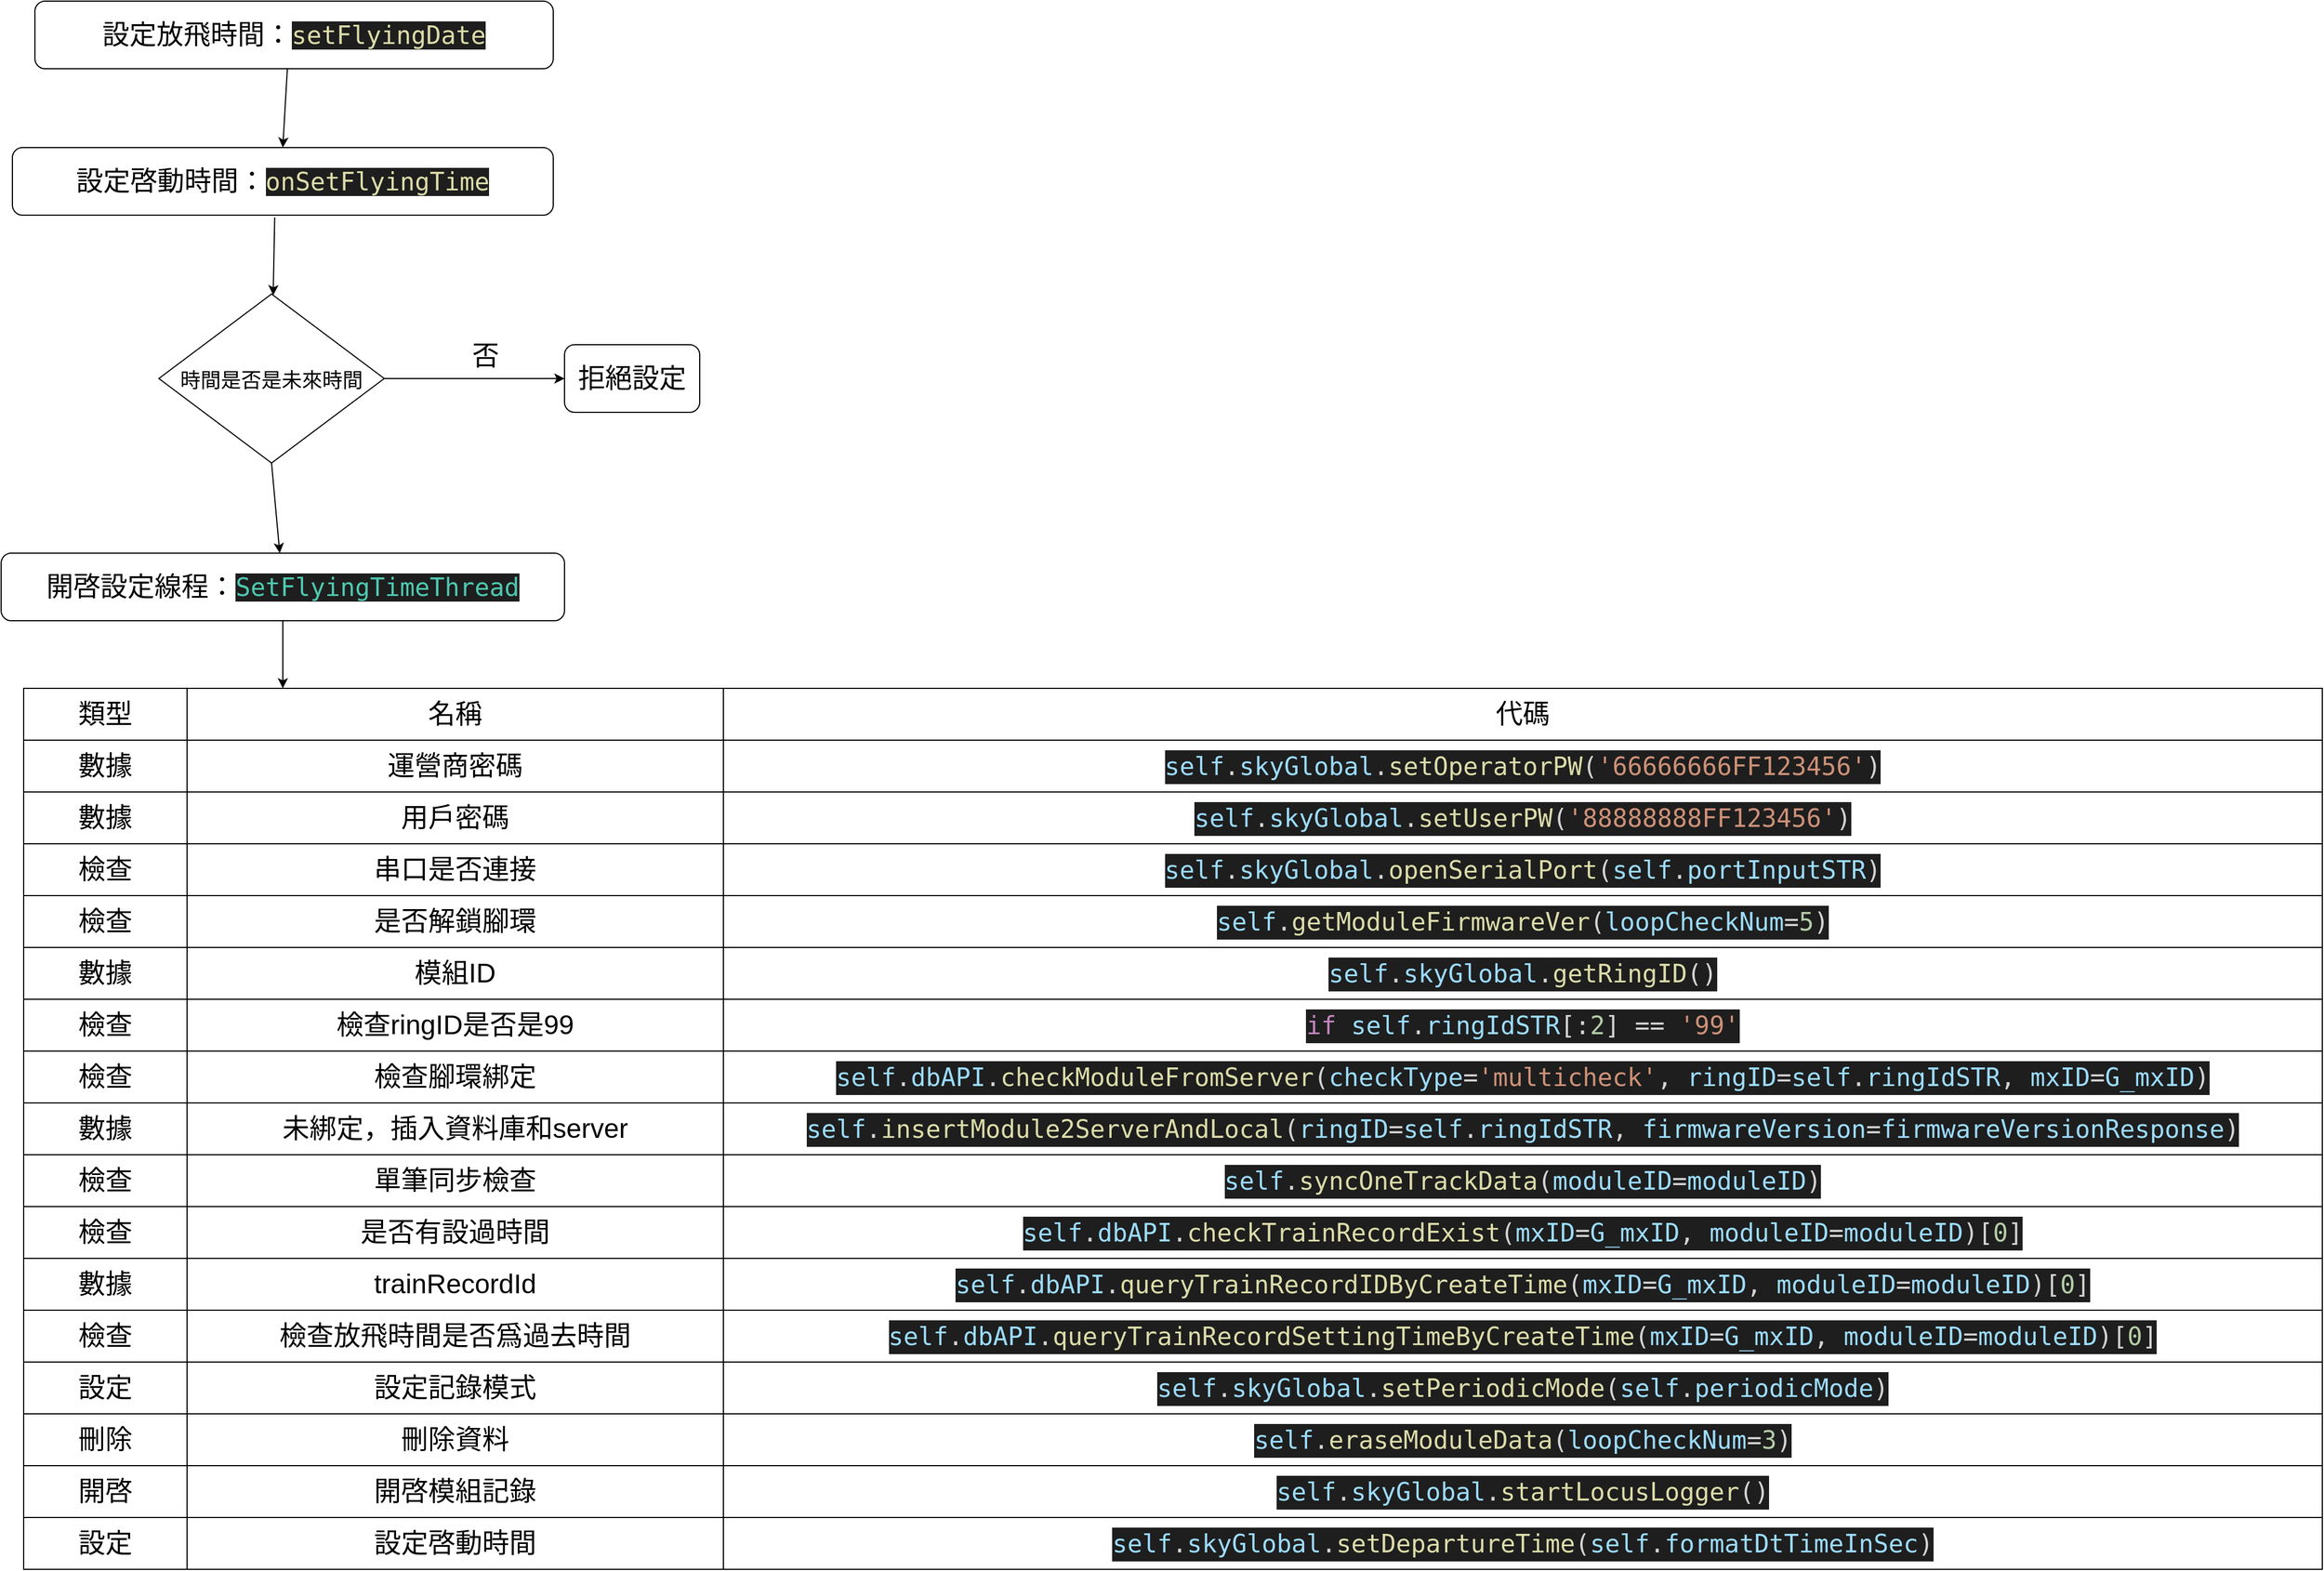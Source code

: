 <mxfile version="20.4.1" type="github" pages="9">
  <diagram id="DJ6nCnAoo6vdC1hf0z2o" name="流程圖-設定放飛時間">
    <mxGraphModel dx="3055" dy="1072" grid="1" gridSize="10" guides="1" tooltips="1" connect="1" arrows="1" fold="1" page="1" pageScale="1" pageWidth="827" pageHeight="1169" math="0" shadow="0">
      <root>
        <mxCell id="0" />
        <mxCell id="1" parent="0" />
        <mxCell id="2JB88QoQ8c66Acas0oVj-1" value="設定放飛時間：&lt;span style=&quot;color: rgb(220, 220, 170); background-color: rgb(30, 30, 30); font-family: &amp;quot;Droid Sans Mono&amp;quot;, &amp;quot;monospace&amp;quot;, monospace; font-size: 22px;&quot;&gt;setFlyingDate&lt;/span&gt;" style="rounded=1;whiteSpace=wrap;html=1;fontSize=24;" vertex="1" parent="1">
          <mxGeometry x="-40" y="120" width="460" height="60" as="geometry" />
        </mxCell>
        <mxCell id="2JB88QoQ8c66Acas0oVj-2" value="設定啓動時間：&lt;span style=&quot;color: rgb(220, 220, 170); background-color: rgb(30, 30, 30); font-family: &amp;quot;Droid Sans Mono&amp;quot;, &amp;quot;monospace&amp;quot;, monospace; font-size: 22px;&quot;&gt;onSetFlyingTime&lt;/span&gt;" style="rounded=1;whiteSpace=wrap;html=1;fontSize=24;" vertex="1" parent="1">
          <mxGeometry x="-60" y="250" width="480" height="60" as="geometry" />
        </mxCell>
        <mxCell id="2JB88QoQ8c66Acas0oVj-3" value="" style="endArrow=classic;html=1;rounded=0;fontSize=24;exitX=0.487;exitY=1;exitDx=0;exitDy=0;exitPerimeter=0;entryX=0.5;entryY=0;entryDx=0;entryDy=0;" edge="1" parent="1" source="2JB88QoQ8c66Acas0oVj-1" target="2JB88QoQ8c66Acas0oVj-2">
          <mxGeometry width="50" height="50" relative="1" as="geometry">
            <mxPoint x="390" y="540" as="sourcePoint" />
            <mxPoint x="440" y="490" as="targetPoint" />
          </mxGeometry>
        </mxCell>
        <mxCell id="2JB88QoQ8c66Acas0oVj-4" value="&lt;font style=&quot;font-size: 18px;&quot;&gt;時間是否是未來時間&lt;/font&gt;" style="rhombus;whiteSpace=wrap;html=1;fontSize=24;" vertex="1" parent="1">
          <mxGeometry x="70" y="380" width="200" height="150" as="geometry" />
        </mxCell>
        <mxCell id="2JB88QoQ8c66Acas0oVj-9" value="" style="endArrow=classic;html=1;rounded=0;fontSize=18;exitX=0.485;exitY=1.033;exitDx=0;exitDy=0;exitPerimeter=0;" edge="1" parent="1" source="2JB88QoQ8c66Acas0oVj-2" target="2JB88QoQ8c66Acas0oVj-4">
          <mxGeometry width="50" height="50" relative="1" as="geometry">
            <mxPoint x="390" y="510" as="sourcePoint" />
            <mxPoint x="440" y="460" as="targetPoint" />
          </mxGeometry>
        </mxCell>
        <mxCell id="2JB88QoQ8c66Acas0oVj-10" value="" style="endArrow=classic;html=1;rounded=0;fontSize=18;exitX=1;exitY=0.5;exitDx=0;exitDy=0;entryX=0;entryY=0.5;entryDx=0;entryDy=0;" edge="1" parent="1" source="2JB88QoQ8c66Acas0oVj-4" target="2JB88QoQ8c66Acas0oVj-12">
          <mxGeometry width="50" height="50" relative="1" as="geometry">
            <mxPoint x="390" y="510" as="sourcePoint" />
            <mxPoint x="470" y="585" as="targetPoint" />
          </mxGeometry>
        </mxCell>
        <mxCell id="2JB88QoQ8c66Acas0oVj-12" value="&lt;font style=&quot;font-size: 24px;&quot;&gt;拒絕設定&lt;/font&gt;" style="rounded=1;whiteSpace=wrap;html=1;fontSize=18;" vertex="1" parent="1">
          <mxGeometry x="430" y="425" width="120" height="60" as="geometry" />
        </mxCell>
        <mxCell id="2JB88QoQ8c66Acas0oVj-13" value="否" style="text;html=1;strokeColor=none;fillColor=none;align=center;verticalAlign=middle;whiteSpace=wrap;rounded=0;fontSize=24;" vertex="1" parent="1">
          <mxGeometry x="330" y="420" width="60" height="30" as="geometry" />
        </mxCell>
        <mxCell id="2JB88QoQ8c66Acas0oVj-14" value="" style="endArrow=classic;html=1;rounded=0;fontSize=24;exitX=0.5;exitY=1;exitDx=0;exitDy=0;" edge="1" parent="1" source="2JB88QoQ8c66Acas0oVj-4" target="2JB88QoQ8c66Acas0oVj-15">
          <mxGeometry width="50" height="50" relative="1" as="geometry">
            <mxPoint x="390" y="490" as="sourcePoint" />
            <mxPoint x="170" y="610" as="targetPoint" />
          </mxGeometry>
        </mxCell>
        <mxCell id="2JB88QoQ8c66Acas0oVj-15" value="開啓設定線程：&lt;span style=&quot;color: rgb(78, 201, 176); background-color: rgb(30, 30, 30); font-family: &amp;quot;Droid Sans Mono&amp;quot;, &amp;quot;monospace&amp;quot;, monospace; font-size: 22px;&quot;&gt;SetFlyingTimeThread&lt;/span&gt;" style="rounded=1;whiteSpace=wrap;html=1;fontSize=24;" vertex="1" parent="1">
          <mxGeometry x="-70" y="610" width="500" height="60" as="geometry" />
        </mxCell>
        <mxCell id="2JB88QoQ8c66Acas0oVj-17" value="" style="endArrow=classic;html=1;rounded=0;fontSize=24;exitX=0.5;exitY=1;exitDx=0;exitDy=0;" edge="1" parent="1" source="2JB88QoQ8c66Acas0oVj-15">
          <mxGeometry width="50" height="50" relative="1" as="geometry">
            <mxPoint x="390" y="600" as="sourcePoint" />
            <mxPoint x="180" y="730" as="targetPoint" />
          </mxGeometry>
        </mxCell>
        <mxCell id="2JB88QoQ8c66Acas0oVj-18" value="" style="shape=table;startSize=0;container=1;collapsible=0;childLayout=tableLayout;fontSize=24;" vertex="1" parent="1">
          <mxGeometry x="-50" y="730" width="2040" height="782" as="geometry" />
        </mxCell>
        <mxCell id="2JB88QoQ8c66Acas0oVj-19" value="" style="shape=tableRow;horizontal=0;startSize=0;swimlaneHead=0;swimlaneBody=0;top=0;left=0;bottom=0;right=0;collapsible=0;dropTarget=0;fillColor=none;points=[[0,0.5],[1,0.5]];portConstraint=eastwest;fontSize=24;" vertex="1" parent="2JB88QoQ8c66Acas0oVj-18">
          <mxGeometry width="2040" height="46" as="geometry" />
        </mxCell>
        <mxCell id="2JB88QoQ8c66Acas0oVj-20" value="類型" style="shape=partialRectangle;html=1;whiteSpace=wrap;connectable=0;overflow=hidden;fillColor=none;top=0;left=0;bottom=0;right=0;pointerEvents=1;fontSize=24;" vertex="1" parent="2JB88QoQ8c66Acas0oVj-19">
          <mxGeometry width="145" height="46" as="geometry">
            <mxRectangle width="145" height="46" as="alternateBounds" />
          </mxGeometry>
        </mxCell>
        <mxCell id="2JB88QoQ8c66Acas0oVj-21" value="名稱" style="shape=partialRectangle;html=1;whiteSpace=wrap;connectable=0;overflow=hidden;fillColor=none;top=0;left=0;bottom=0;right=0;pointerEvents=1;fontSize=24;" vertex="1" parent="2JB88QoQ8c66Acas0oVj-19">
          <mxGeometry x="145" width="476" height="46" as="geometry">
            <mxRectangle width="476" height="46" as="alternateBounds" />
          </mxGeometry>
        </mxCell>
        <mxCell id="2JB88QoQ8c66Acas0oVj-22" value="代碼" style="shape=partialRectangle;html=1;whiteSpace=wrap;connectable=0;overflow=hidden;fillColor=none;top=0;left=0;bottom=0;right=0;pointerEvents=1;fontSize=24;" vertex="1" parent="2JB88QoQ8c66Acas0oVj-19">
          <mxGeometry x="621" width="1419" height="46" as="geometry">
            <mxRectangle width="1419" height="46" as="alternateBounds" />
          </mxGeometry>
        </mxCell>
        <mxCell id="2JB88QoQ8c66Acas0oVj-23" value="" style="shape=tableRow;horizontal=0;startSize=0;swimlaneHead=0;swimlaneBody=0;top=0;left=0;bottom=0;right=0;collapsible=0;dropTarget=0;fillColor=none;points=[[0,0.5],[1,0.5]];portConstraint=eastwest;fontSize=24;" vertex="1" parent="2JB88QoQ8c66Acas0oVj-18">
          <mxGeometry y="46" width="2040" height="46" as="geometry" />
        </mxCell>
        <mxCell id="2JB88QoQ8c66Acas0oVj-24" value="數據" style="shape=partialRectangle;html=1;whiteSpace=wrap;connectable=0;overflow=hidden;fillColor=none;top=0;left=0;bottom=0;right=0;pointerEvents=1;fontSize=24;" vertex="1" parent="2JB88QoQ8c66Acas0oVj-23">
          <mxGeometry width="145" height="46" as="geometry">
            <mxRectangle width="145" height="46" as="alternateBounds" />
          </mxGeometry>
        </mxCell>
        <mxCell id="2JB88QoQ8c66Acas0oVj-25" value="運營商密碼" style="shape=partialRectangle;html=1;whiteSpace=wrap;connectable=0;overflow=hidden;fillColor=none;top=0;left=0;bottom=0;right=0;pointerEvents=1;fontSize=24;" vertex="1" parent="2JB88QoQ8c66Acas0oVj-23">
          <mxGeometry x="145" width="476" height="46" as="geometry">
            <mxRectangle width="476" height="46" as="alternateBounds" />
          </mxGeometry>
        </mxCell>
        <mxCell id="2JB88QoQ8c66Acas0oVj-26" value="&lt;div style=&quot;color: rgb(212, 212, 212); background-color: rgb(30, 30, 30); font-family: &amp;quot;Droid Sans Mono&amp;quot;, &amp;quot;monospace&amp;quot;, monospace; font-size: 22px; line-height: 30px;&quot;&gt;&lt;span style=&quot;color: #9cdcfe;&quot;&gt;self&lt;/span&gt;.&lt;span style=&quot;color: #9cdcfe;&quot;&gt;skyGlobal&lt;/span&gt;.&lt;span style=&quot;color: #dcdcaa;&quot;&gt;setOperatorPW&lt;/span&gt;(&lt;span style=&quot;color: #ce9178;&quot;&gt;&#39;66666666FF123456&#39;&lt;/span&gt;)&lt;/div&gt;" style="shape=partialRectangle;html=1;whiteSpace=wrap;connectable=0;overflow=hidden;fillColor=none;top=0;left=0;bottom=0;right=0;pointerEvents=1;fontSize=24;" vertex="1" parent="2JB88QoQ8c66Acas0oVj-23">
          <mxGeometry x="621" width="1419" height="46" as="geometry">
            <mxRectangle width="1419" height="46" as="alternateBounds" />
          </mxGeometry>
        </mxCell>
        <mxCell id="2JB88QoQ8c66Acas0oVj-27" value="" style="shape=tableRow;horizontal=0;startSize=0;swimlaneHead=0;swimlaneBody=0;top=0;left=0;bottom=0;right=0;collapsible=0;dropTarget=0;fillColor=none;points=[[0,0.5],[1,0.5]];portConstraint=eastwest;fontSize=24;" vertex="1" parent="2JB88QoQ8c66Acas0oVj-18">
          <mxGeometry y="92" width="2040" height="46" as="geometry" />
        </mxCell>
        <mxCell id="2JB88QoQ8c66Acas0oVj-28" value="數據" style="shape=partialRectangle;html=1;whiteSpace=wrap;connectable=0;overflow=hidden;fillColor=none;top=0;left=0;bottom=0;right=0;pointerEvents=1;fontSize=24;" vertex="1" parent="2JB88QoQ8c66Acas0oVj-27">
          <mxGeometry width="145" height="46" as="geometry">
            <mxRectangle width="145" height="46" as="alternateBounds" />
          </mxGeometry>
        </mxCell>
        <mxCell id="2JB88QoQ8c66Acas0oVj-29" value="用戶密碼" style="shape=partialRectangle;html=1;whiteSpace=wrap;connectable=0;overflow=hidden;fillColor=none;top=0;left=0;bottom=0;right=0;pointerEvents=1;fontSize=24;" vertex="1" parent="2JB88QoQ8c66Acas0oVj-27">
          <mxGeometry x="145" width="476" height="46" as="geometry">
            <mxRectangle width="476" height="46" as="alternateBounds" />
          </mxGeometry>
        </mxCell>
        <mxCell id="2JB88QoQ8c66Acas0oVj-30" value="&lt;div style=&quot;color: rgb(212, 212, 212); background-color: rgb(30, 30, 30); font-family: &amp;quot;Droid Sans Mono&amp;quot;, &amp;quot;monospace&amp;quot;, monospace; font-size: 22px; line-height: 30px;&quot;&gt;&lt;span style=&quot;color: #9cdcfe;&quot;&gt;self&lt;/span&gt;.&lt;span style=&quot;color: #9cdcfe;&quot;&gt;skyGlobal&lt;/span&gt;.&lt;span style=&quot;color: #dcdcaa;&quot;&gt;setUserPW&lt;/span&gt;(&lt;span style=&quot;color: #ce9178;&quot;&gt;&#39;88888888FF123456&#39;&lt;/span&gt;)&lt;/div&gt;" style="shape=partialRectangle;html=1;whiteSpace=wrap;connectable=0;overflow=hidden;fillColor=none;top=0;left=0;bottom=0;right=0;pointerEvents=1;fontSize=24;" vertex="1" parent="2JB88QoQ8c66Acas0oVj-27">
          <mxGeometry x="621" width="1419" height="46" as="geometry">
            <mxRectangle width="1419" height="46" as="alternateBounds" />
          </mxGeometry>
        </mxCell>
        <mxCell id="2JB88QoQ8c66Acas0oVj-31" value="" style="shape=tableRow;horizontal=0;startSize=0;swimlaneHead=0;swimlaneBody=0;top=0;left=0;bottom=0;right=0;collapsible=0;dropTarget=0;fillColor=none;points=[[0,0.5],[1,0.5]];portConstraint=eastwest;fontSize=24;" vertex="1" parent="2JB88QoQ8c66Acas0oVj-18">
          <mxGeometry y="138" width="2040" height="46" as="geometry" />
        </mxCell>
        <mxCell id="2JB88QoQ8c66Acas0oVj-32" value="檢查" style="shape=partialRectangle;html=1;whiteSpace=wrap;connectable=0;overflow=hidden;fillColor=none;top=0;left=0;bottom=0;right=0;pointerEvents=1;fontSize=24;" vertex="1" parent="2JB88QoQ8c66Acas0oVj-31">
          <mxGeometry width="145" height="46" as="geometry">
            <mxRectangle width="145" height="46" as="alternateBounds" />
          </mxGeometry>
        </mxCell>
        <mxCell id="2JB88QoQ8c66Acas0oVj-33" value="串口是否連接" style="shape=partialRectangle;html=1;whiteSpace=wrap;connectable=0;overflow=hidden;fillColor=none;top=0;left=0;bottom=0;right=0;pointerEvents=1;fontSize=24;" vertex="1" parent="2JB88QoQ8c66Acas0oVj-31">
          <mxGeometry x="145" width="476" height="46" as="geometry">
            <mxRectangle width="476" height="46" as="alternateBounds" />
          </mxGeometry>
        </mxCell>
        <mxCell id="2JB88QoQ8c66Acas0oVj-34" value="&lt;div style=&quot;color: rgb(212, 212, 212); background-color: rgb(30, 30, 30); font-family: &amp;quot;Droid Sans Mono&amp;quot;, &amp;quot;monospace&amp;quot;, monospace; font-size: 22px; line-height: 30px;&quot;&gt;&lt;span style=&quot;color: #9cdcfe;&quot;&gt;self&lt;/span&gt;.&lt;span style=&quot;color: #9cdcfe;&quot;&gt;skyGlobal&lt;/span&gt;.&lt;span style=&quot;color: #dcdcaa;&quot;&gt;openSerialPort&lt;/span&gt;(&lt;span style=&quot;color: #9cdcfe;&quot;&gt;self&lt;/span&gt;.&lt;span style=&quot;color: #9cdcfe;&quot;&gt;portInputSTR&lt;/span&gt;)&lt;/div&gt;" style="shape=partialRectangle;html=1;whiteSpace=wrap;connectable=0;overflow=hidden;fillColor=none;top=0;left=0;bottom=0;right=0;pointerEvents=1;fontSize=24;" vertex="1" parent="2JB88QoQ8c66Acas0oVj-31">
          <mxGeometry x="621" width="1419" height="46" as="geometry">
            <mxRectangle width="1419" height="46" as="alternateBounds" />
          </mxGeometry>
        </mxCell>
        <mxCell id="2JB88QoQ8c66Acas0oVj-39" style="shape=tableRow;horizontal=0;startSize=0;swimlaneHead=0;swimlaneBody=0;top=0;left=0;bottom=0;right=0;collapsible=0;dropTarget=0;fillColor=none;points=[[0,0.5],[1,0.5]];portConstraint=eastwest;fontSize=24;" vertex="1" parent="2JB88QoQ8c66Acas0oVj-18">
          <mxGeometry y="184" width="2040" height="46" as="geometry" />
        </mxCell>
        <mxCell id="2JB88QoQ8c66Acas0oVj-40" value="檢查" style="shape=partialRectangle;html=1;whiteSpace=wrap;connectable=0;overflow=hidden;fillColor=none;top=0;left=0;bottom=0;right=0;pointerEvents=1;fontSize=24;" vertex="1" parent="2JB88QoQ8c66Acas0oVj-39">
          <mxGeometry width="145" height="46" as="geometry">
            <mxRectangle width="145" height="46" as="alternateBounds" />
          </mxGeometry>
        </mxCell>
        <mxCell id="2JB88QoQ8c66Acas0oVj-41" value="是否解鎖腳環" style="shape=partialRectangle;html=1;whiteSpace=wrap;connectable=0;overflow=hidden;fillColor=none;top=0;left=0;bottom=0;right=0;pointerEvents=1;fontSize=24;" vertex="1" parent="2JB88QoQ8c66Acas0oVj-39">
          <mxGeometry x="145" width="476" height="46" as="geometry">
            <mxRectangle width="476" height="46" as="alternateBounds" />
          </mxGeometry>
        </mxCell>
        <mxCell id="2JB88QoQ8c66Acas0oVj-42" value="&lt;div style=&quot;color: rgb(212, 212, 212); background-color: rgb(30, 30, 30); font-family: &amp;quot;Droid Sans Mono&amp;quot;, &amp;quot;monospace&amp;quot;, monospace; font-size: 22px; line-height: 30px;&quot;&gt;&lt;span style=&quot;color: #9cdcfe;&quot;&gt;self&lt;/span&gt;.&lt;span style=&quot;color: #dcdcaa;&quot;&gt;getModuleFirmwareVer&lt;/span&gt;(&lt;span style=&quot;color: #9cdcfe;&quot;&gt;loopCheckNum&lt;/span&gt;=&lt;span style=&quot;color: #b5cea8;&quot;&gt;5&lt;/span&gt;)&lt;/div&gt;" style="shape=partialRectangle;html=1;whiteSpace=wrap;connectable=0;overflow=hidden;fillColor=none;top=0;left=0;bottom=0;right=0;pointerEvents=1;fontSize=24;" vertex="1" parent="2JB88QoQ8c66Acas0oVj-39">
          <mxGeometry x="621" width="1419" height="46" as="geometry">
            <mxRectangle width="1419" height="46" as="alternateBounds" />
          </mxGeometry>
        </mxCell>
        <mxCell id="2JB88QoQ8c66Acas0oVj-35" value="" style="shape=tableRow;horizontal=0;startSize=0;swimlaneHead=0;swimlaneBody=0;top=0;left=0;bottom=0;right=0;collapsible=0;dropTarget=0;fillColor=none;points=[[0,0.5],[1,0.5]];portConstraint=eastwest;fontSize=24;" vertex="1" parent="2JB88QoQ8c66Acas0oVj-18">
          <mxGeometry y="230" width="2040" height="46" as="geometry" />
        </mxCell>
        <mxCell id="2JB88QoQ8c66Acas0oVj-36" value="數據" style="shape=partialRectangle;html=1;whiteSpace=wrap;connectable=0;overflow=hidden;fillColor=none;top=0;left=0;bottom=0;right=0;pointerEvents=1;fontSize=24;" vertex="1" parent="2JB88QoQ8c66Acas0oVj-35">
          <mxGeometry width="145" height="46" as="geometry">
            <mxRectangle width="145" height="46" as="alternateBounds" />
          </mxGeometry>
        </mxCell>
        <mxCell id="2JB88QoQ8c66Acas0oVj-37" value="模組ID" style="shape=partialRectangle;html=1;whiteSpace=wrap;connectable=0;overflow=hidden;fillColor=none;top=0;left=0;bottom=0;right=0;pointerEvents=1;fontSize=24;" vertex="1" parent="2JB88QoQ8c66Acas0oVj-35">
          <mxGeometry x="145" width="476" height="46" as="geometry">
            <mxRectangle width="476" height="46" as="alternateBounds" />
          </mxGeometry>
        </mxCell>
        <mxCell id="2JB88QoQ8c66Acas0oVj-38" value="&lt;div style=&quot;color: rgb(212, 212, 212); background-color: rgb(30, 30, 30); font-family: &amp;quot;Droid Sans Mono&amp;quot;, &amp;quot;monospace&amp;quot;, monospace; font-size: 22px; line-height: 30px;&quot;&gt;&lt;div style=&quot;line-height: 30px;&quot;&gt;&lt;span style=&quot;color: #9cdcfe;&quot;&gt;self&lt;/span&gt;.&lt;span style=&quot;color: #9cdcfe;&quot;&gt;skyGlobal&lt;/span&gt;.&lt;span style=&quot;color: #dcdcaa;&quot;&gt;getRingID&lt;/span&gt;()&lt;/div&gt;&lt;/div&gt;" style="shape=partialRectangle;html=1;whiteSpace=wrap;connectable=0;overflow=hidden;fillColor=none;top=0;left=0;bottom=0;right=0;pointerEvents=1;fontSize=24;" vertex="1" parent="2JB88QoQ8c66Acas0oVj-35">
          <mxGeometry x="621" width="1419" height="46" as="geometry">
            <mxRectangle width="1419" height="46" as="alternateBounds" />
          </mxGeometry>
        </mxCell>
        <mxCell id="2JB88QoQ8c66Acas0oVj-43" style="shape=tableRow;horizontal=0;startSize=0;swimlaneHead=0;swimlaneBody=0;top=0;left=0;bottom=0;right=0;collapsible=0;dropTarget=0;fillColor=none;points=[[0,0.5],[1,0.5]];portConstraint=eastwest;fontSize=24;" vertex="1" parent="2JB88QoQ8c66Acas0oVj-18">
          <mxGeometry y="276" width="2040" height="46" as="geometry" />
        </mxCell>
        <mxCell id="2JB88QoQ8c66Acas0oVj-44" value="檢查" style="shape=partialRectangle;html=1;whiteSpace=wrap;connectable=0;overflow=hidden;fillColor=none;top=0;left=0;bottom=0;right=0;pointerEvents=1;fontSize=24;" vertex="1" parent="2JB88QoQ8c66Acas0oVj-43">
          <mxGeometry width="145" height="46" as="geometry">
            <mxRectangle width="145" height="46" as="alternateBounds" />
          </mxGeometry>
        </mxCell>
        <mxCell id="2JB88QoQ8c66Acas0oVj-45" value="檢查ringID是否是99" style="shape=partialRectangle;html=1;whiteSpace=wrap;connectable=0;overflow=hidden;fillColor=none;top=0;left=0;bottom=0;right=0;pointerEvents=1;fontSize=24;" vertex="1" parent="2JB88QoQ8c66Acas0oVj-43">
          <mxGeometry x="145" width="476" height="46" as="geometry">
            <mxRectangle width="476" height="46" as="alternateBounds" />
          </mxGeometry>
        </mxCell>
        <mxCell id="2JB88QoQ8c66Acas0oVj-46" value="&lt;div style=&quot;color: rgb(212, 212, 212); background-color: rgb(30, 30, 30); font-family: &amp;quot;Droid Sans Mono&amp;quot;, &amp;quot;monospace&amp;quot;, monospace; font-size: 22px; line-height: 30px;&quot;&gt;&lt;span style=&quot;color: #c586c0;&quot;&gt;if&lt;/span&gt; &lt;span style=&quot;color: #9cdcfe;&quot;&gt;self&lt;/span&gt;.&lt;span style=&quot;color: #9cdcfe;&quot;&gt;ringIdSTR&lt;/span&gt;[:&lt;span style=&quot;color: #b5cea8;&quot;&gt;2&lt;/span&gt;] == &lt;span style=&quot;color: #ce9178;&quot;&gt;&#39;99&#39;&lt;/span&gt;&lt;/div&gt;" style="shape=partialRectangle;html=1;whiteSpace=wrap;connectable=0;overflow=hidden;fillColor=none;top=0;left=0;bottom=0;right=0;pointerEvents=1;fontSize=24;" vertex="1" parent="2JB88QoQ8c66Acas0oVj-43">
          <mxGeometry x="621" width="1419" height="46" as="geometry">
            <mxRectangle width="1419" height="46" as="alternateBounds" />
          </mxGeometry>
        </mxCell>
        <mxCell id="2JB88QoQ8c66Acas0oVj-47" style="shape=tableRow;horizontal=0;startSize=0;swimlaneHead=0;swimlaneBody=0;top=0;left=0;bottom=0;right=0;collapsible=0;dropTarget=0;fillColor=none;points=[[0,0.5],[1,0.5]];portConstraint=eastwest;fontSize=24;" vertex="1" parent="2JB88QoQ8c66Acas0oVj-18">
          <mxGeometry y="322" width="2040" height="46" as="geometry" />
        </mxCell>
        <mxCell id="2JB88QoQ8c66Acas0oVj-48" value="檢查" style="shape=partialRectangle;html=1;whiteSpace=wrap;connectable=0;overflow=hidden;fillColor=none;top=0;left=0;bottom=0;right=0;pointerEvents=1;fontSize=24;" vertex="1" parent="2JB88QoQ8c66Acas0oVj-47">
          <mxGeometry width="145" height="46" as="geometry">
            <mxRectangle width="145" height="46" as="alternateBounds" />
          </mxGeometry>
        </mxCell>
        <mxCell id="2JB88QoQ8c66Acas0oVj-49" value="檢查腳環綁定" style="shape=partialRectangle;html=1;whiteSpace=wrap;connectable=0;overflow=hidden;fillColor=none;top=0;left=0;bottom=0;right=0;pointerEvents=1;fontSize=24;" vertex="1" parent="2JB88QoQ8c66Acas0oVj-47">
          <mxGeometry x="145" width="476" height="46" as="geometry">
            <mxRectangle width="476" height="46" as="alternateBounds" />
          </mxGeometry>
        </mxCell>
        <mxCell id="2JB88QoQ8c66Acas0oVj-50" value="&lt;div style=&quot;color: rgb(212, 212, 212); background-color: rgb(30, 30, 30); font-family: &amp;quot;Droid Sans Mono&amp;quot;, &amp;quot;monospace&amp;quot;, monospace; font-size: 22px; line-height: 30px;&quot;&gt;&lt;span style=&quot;color: #9cdcfe;&quot;&gt;self&lt;/span&gt;.&lt;span style=&quot;color: #9cdcfe;&quot;&gt;dbAPI&lt;/span&gt;.&lt;span style=&quot;color: #dcdcaa;&quot;&gt;checkModuleFromServer&lt;/span&gt;(&lt;span style=&quot;color: #9cdcfe;&quot;&gt;checkType&lt;/span&gt;=&lt;span style=&quot;color: #ce9178;&quot;&gt;&#39;multicheck&#39;&lt;/span&gt;, &lt;span style=&quot;color: #9cdcfe;&quot;&gt;ringID&lt;/span&gt;=&lt;span style=&quot;color: #9cdcfe;&quot;&gt;self&lt;/span&gt;.&lt;span style=&quot;color: #9cdcfe;&quot;&gt;ringIdSTR&lt;/span&gt;, &lt;span style=&quot;color: #9cdcfe;&quot;&gt;mxID&lt;/span&gt;=&lt;span style=&quot;color: #9cdcfe;&quot;&gt;G_mxID&lt;/span&gt;)&lt;/div&gt;" style="shape=partialRectangle;html=1;whiteSpace=wrap;connectable=0;overflow=hidden;fillColor=none;top=0;left=0;bottom=0;right=0;pointerEvents=1;fontSize=24;" vertex="1" parent="2JB88QoQ8c66Acas0oVj-47">
          <mxGeometry x="621" width="1419" height="46" as="geometry">
            <mxRectangle width="1419" height="46" as="alternateBounds" />
          </mxGeometry>
        </mxCell>
        <mxCell id="2JB88QoQ8c66Acas0oVj-51" style="shape=tableRow;horizontal=0;startSize=0;swimlaneHead=0;swimlaneBody=0;top=0;left=0;bottom=0;right=0;collapsible=0;dropTarget=0;fillColor=none;points=[[0,0.5],[1,0.5]];portConstraint=eastwest;fontSize=24;" vertex="1" parent="2JB88QoQ8c66Acas0oVj-18">
          <mxGeometry y="368" width="2040" height="46" as="geometry" />
        </mxCell>
        <mxCell id="2JB88QoQ8c66Acas0oVj-52" value="數據" style="shape=partialRectangle;html=1;whiteSpace=wrap;connectable=0;overflow=hidden;fillColor=none;top=0;left=0;bottom=0;right=0;pointerEvents=1;fontSize=24;" vertex="1" parent="2JB88QoQ8c66Acas0oVj-51">
          <mxGeometry width="145" height="46" as="geometry">
            <mxRectangle width="145" height="46" as="alternateBounds" />
          </mxGeometry>
        </mxCell>
        <mxCell id="2JB88QoQ8c66Acas0oVj-53" value="未綁定，插入資料庫和server" style="shape=partialRectangle;html=1;whiteSpace=wrap;connectable=0;overflow=hidden;fillColor=none;top=0;left=0;bottom=0;right=0;pointerEvents=1;fontSize=24;" vertex="1" parent="2JB88QoQ8c66Acas0oVj-51">
          <mxGeometry x="145" width="476" height="46" as="geometry">
            <mxRectangle width="476" height="46" as="alternateBounds" />
          </mxGeometry>
        </mxCell>
        <mxCell id="2JB88QoQ8c66Acas0oVj-54" value="&lt;div style=&quot;color: rgb(212, 212, 212); background-color: rgb(30, 30, 30); font-family: &amp;quot;Droid Sans Mono&amp;quot;, &amp;quot;monospace&amp;quot;, monospace; font-size: 22px; line-height: 30px;&quot;&gt;&lt;span style=&quot;color: #9cdcfe;&quot;&gt;self&lt;/span&gt;.&lt;span style=&quot;color: #dcdcaa;&quot;&gt;insertModule2ServerAndLocal&lt;/span&gt;(&lt;span style=&quot;color: #9cdcfe;&quot;&gt;ringID&lt;/span&gt;=&lt;span style=&quot;color: #9cdcfe;&quot;&gt;self&lt;/span&gt;.&lt;span style=&quot;color: #9cdcfe;&quot;&gt;ringIdSTR&lt;/span&gt;, &lt;span style=&quot;color: #9cdcfe;&quot;&gt;firmwareVersion&lt;/span&gt;=&lt;span style=&quot;color: #9cdcfe;&quot;&gt;firmwareVersionResponse&lt;/span&gt;)&lt;/div&gt;" style="shape=partialRectangle;html=1;whiteSpace=wrap;connectable=0;overflow=hidden;fillColor=none;top=0;left=0;bottom=0;right=0;pointerEvents=1;fontSize=24;" vertex="1" parent="2JB88QoQ8c66Acas0oVj-51">
          <mxGeometry x="621" width="1419" height="46" as="geometry">
            <mxRectangle width="1419" height="46" as="alternateBounds" />
          </mxGeometry>
        </mxCell>
        <mxCell id="2JB88QoQ8c66Acas0oVj-55" style="shape=tableRow;horizontal=0;startSize=0;swimlaneHead=0;swimlaneBody=0;top=0;left=0;bottom=0;right=0;collapsible=0;dropTarget=0;fillColor=none;points=[[0,0.5],[1,0.5]];portConstraint=eastwest;fontSize=24;" vertex="1" parent="2JB88QoQ8c66Acas0oVj-18">
          <mxGeometry y="414" width="2040" height="46" as="geometry" />
        </mxCell>
        <mxCell id="2JB88QoQ8c66Acas0oVj-56" value="檢查" style="shape=partialRectangle;html=1;whiteSpace=wrap;connectable=0;overflow=hidden;fillColor=none;top=0;left=0;bottom=0;right=0;pointerEvents=1;fontSize=24;" vertex="1" parent="2JB88QoQ8c66Acas0oVj-55">
          <mxGeometry width="145" height="46" as="geometry">
            <mxRectangle width="145" height="46" as="alternateBounds" />
          </mxGeometry>
        </mxCell>
        <mxCell id="2JB88QoQ8c66Acas0oVj-57" value="單筆同步檢查" style="shape=partialRectangle;html=1;whiteSpace=wrap;connectable=0;overflow=hidden;fillColor=none;top=0;left=0;bottom=0;right=0;pointerEvents=1;fontSize=24;" vertex="1" parent="2JB88QoQ8c66Acas0oVj-55">
          <mxGeometry x="145" width="476" height="46" as="geometry">
            <mxRectangle width="476" height="46" as="alternateBounds" />
          </mxGeometry>
        </mxCell>
        <mxCell id="2JB88QoQ8c66Acas0oVj-58" value="&lt;div style=&quot;color: rgb(212, 212, 212); background-color: rgb(30, 30, 30); font-family: &amp;quot;Droid Sans Mono&amp;quot;, &amp;quot;monospace&amp;quot;, monospace; font-size: 22px; line-height: 30px;&quot;&gt;&lt;span style=&quot;color: #9cdcfe;&quot;&gt;self&lt;/span&gt;.&lt;span style=&quot;color: #dcdcaa;&quot;&gt;syncOneTrackData&lt;/span&gt;(&lt;span style=&quot;color: #9cdcfe;&quot;&gt;moduleID&lt;/span&gt;=&lt;span style=&quot;color: #9cdcfe;&quot;&gt;moduleID&lt;/span&gt;)&lt;/div&gt;" style="shape=partialRectangle;html=1;whiteSpace=wrap;connectable=0;overflow=hidden;fillColor=none;top=0;left=0;bottom=0;right=0;pointerEvents=1;fontSize=24;" vertex="1" parent="2JB88QoQ8c66Acas0oVj-55">
          <mxGeometry x="621" width="1419" height="46" as="geometry">
            <mxRectangle width="1419" height="46" as="alternateBounds" />
          </mxGeometry>
        </mxCell>
        <mxCell id="2JB88QoQ8c66Acas0oVj-59" style="shape=tableRow;horizontal=0;startSize=0;swimlaneHead=0;swimlaneBody=0;top=0;left=0;bottom=0;right=0;collapsible=0;dropTarget=0;fillColor=none;points=[[0,0.5],[1,0.5]];portConstraint=eastwest;fontSize=24;" vertex="1" parent="2JB88QoQ8c66Acas0oVj-18">
          <mxGeometry y="460" width="2040" height="46" as="geometry" />
        </mxCell>
        <mxCell id="2JB88QoQ8c66Acas0oVj-60" value="檢查" style="shape=partialRectangle;html=1;whiteSpace=wrap;connectable=0;overflow=hidden;fillColor=none;top=0;left=0;bottom=0;right=0;pointerEvents=1;fontSize=24;" vertex="1" parent="2JB88QoQ8c66Acas0oVj-59">
          <mxGeometry width="145" height="46" as="geometry">
            <mxRectangle width="145" height="46" as="alternateBounds" />
          </mxGeometry>
        </mxCell>
        <mxCell id="2JB88QoQ8c66Acas0oVj-61" value="是否有設過時間" style="shape=partialRectangle;html=1;whiteSpace=wrap;connectable=0;overflow=hidden;fillColor=none;top=0;left=0;bottom=0;right=0;pointerEvents=1;fontSize=24;" vertex="1" parent="2JB88QoQ8c66Acas0oVj-59">
          <mxGeometry x="145" width="476" height="46" as="geometry">
            <mxRectangle width="476" height="46" as="alternateBounds" />
          </mxGeometry>
        </mxCell>
        <mxCell id="2JB88QoQ8c66Acas0oVj-62" value="&lt;div style=&quot;color: rgb(212, 212, 212); background-color: rgb(30, 30, 30); font-family: &amp;quot;Droid Sans Mono&amp;quot;, &amp;quot;monospace&amp;quot;, monospace; font-size: 22px; line-height: 30px;&quot;&gt;&lt;span style=&quot;color: #9cdcfe;&quot;&gt;self&lt;/span&gt;.&lt;span style=&quot;color: #9cdcfe;&quot;&gt;dbAPI&lt;/span&gt;.&lt;span style=&quot;color: #dcdcaa;&quot;&gt;checkTrainRecordExist&lt;/span&gt;(&lt;span style=&quot;color: #9cdcfe;&quot;&gt;mxID&lt;/span&gt;=&lt;span style=&quot;color: #9cdcfe;&quot;&gt;G_mxID&lt;/span&gt;, &lt;span style=&quot;color: #9cdcfe;&quot;&gt;moduleID&lt;/span&gt;=&lt;span style=&quot;color: #9cdcfe;&quot;&gt;moduleID&lt;/span&gt;)[&lt;span style=&quot;color: #b5cea8;&quot;&gt;0&lt;/span&gt;]&lt;/div&gt;" style="shape=partialRectangle;html=1;whiteSpace=wrap;connectable=0;overflow=hidden;fillColor=none;top=0;left=0;bottom=0;right=0;pointerEvents=1;fontSize=24;" vertex="1" parent="2JB88QoQ8c66Acas0oVj-59">
          <mxGeometry x="621" width="1419" height="46" as="geometry">
            <mxRectangle width="1419" height="46" as="alternateBounds" />
          </mxGeometry>
        </mxCell>
        <mxCell id="2JB88QoQ8c66Acas0oVj-63" style="shape=tableRow;horizontal=0;startSize=0;swimlaneHead=0;swimlaneBody=0;top=0;left=0;bottom=0;right=0;collapsible=0;dropTarget=0;fillColor=none;points=[[0,0.5],[1,0.5]];portConstraint=eastwest;fontSize=24;" vertex="1" parent="2JB88QoQ8c66Acas0oVj-18">
          <mxGeometry y="506" width="2040" height="46" as="geometry" />
        </mxCell>
        <mxCell id="2JB88QoQ8c66Acas0oVj-64" value="數據" style="shape=partialRectangle;html=1;whiteSpace=wrap;connectable=0;overflow=hidden;fillColor=none;top=0;left=0;bottom=0;right=0;pointerEvents=1;fontSize=24;" vertex="1" parent="2JB88QoQ8c66Acas0oVj-63">
          <mxGeometry width="145" height="46" as="geometry">
            <mxRectangle width="145" height="46" as="alternateBounds" />
          </mxGeometry>
        </mxCell>
        <mxCell id="2JB88QoQ8c66Acas0oVj-65" value="trainRecordId" style="shape=partialRectangle;html=1;whiteSpace=wrap;connectable=0;overflow=hidden;fillColor=none;top=0;left=0;bottom=0;right=0;pointerEvents=1;fontSize=24;" vertex="1" parent="2JB88QoQ8c66Acas0oVj-63">
          <mxGeometry x="145" width="476" height="46" as="geometry">
            <mxRectangle width="476" height="46" as="alternateBounds" />
          </mxGeometry>
        </mxCell>
        <mxCell id="2JB88QoQ8c66Acas0oVj-66" value="&lt;div style=&quot;color: rgb(212, 212, 212); background-color: rgb(30, 30, 30); font-family: &amp;quot;Droid Sans Mono&amp;quot;, &amp;quot;monospace&amp;quot;, monospace; font-size: 22px; line-height: 30px;&quot;&gt;&lt;span style=&quot;color: #9cdcfe;&quot;&gt;self&lt;/span&gt;.&lt;span style=&quot;color: #9cdcfe;&quot;&gt;dbAPI&lt;/span&gt;.&lt;span style=&quot;color: #dcdcaa;&quot;&gt;queryTrainRecordIDByCreateTime&lt;/span&gt;(&lt;span style=&quot;color: #9cdcfe;&quot;&gt;mxID&lt;/span&gt;=&lt;span style=&quot;color: #9cdcfe;&quot;&gt;G_mxID&lt;/span&gt;, &lt;span style=&quot;color: #9cdcfe;&quot;&gt;moduleID&lt;/span&gt;=&lt;span style=&quot;color: #9cdcfe;&quot;&gt;moduleID&lt;/span&gt;)[&lt;span style=&quot;color: #b5cea8;&quot;&gt;0&lt;/span&gt;]&lt;/div&gt;" style="shape=partialRectangle;html=1;whiteSpace=wrap;connectable=0;overflow=hidden;fillColor=none;top=0;left=0;bottom=0;right=0;pointerEvents=1;fontSize=24;" vertex="1" parent="2JB88QoQ8c66Acas0oVj-63">
          <mxGeometry x="621" width="1419" height="46" as="geometry">
            <mxRectangle width="1419" height="46" as="alternateBounds" />
          </mxGeometry>
        </mxCell>
        <mxCell id="2JB88QoQ8c66Acas0oVj-67" style="shape=tableRow;horizontal=0;startSize=0;swimlaneHead=0;swimlaneBody=0;top=0;left=0;bottom=0;right=0;collapsible=0;dropTarget=0;fillColor=none;points=[[0,0.5],[1,0.5]];portConstraint=eastwest;fontSize=24;" vertex="1" parent="2JB88QoQ8c66Acas0oVj-18">
          <mxGeometry y="552" width="2040" height="46" as="geometry" />
        </mxCell>
        <mxCell id="2JB88QoQ8c66Acas0oVj-68" value="檢查" style="shape=partialRectangle;html=1;whiteSpace=wrap;connectable=0;overflow=hidden;fillColor=none;top=0;left=0;bottom=0;right=0;pointerEvents=1;fontSize=24;" vertex="1" parent="2JB88QoQ8c66Acas0oVj-67">
          <mxGeometry width="145" height="46" as="geometry">
            <mxRectangle width="145" height="46" as="alternateBounds" />
          </mxGeometry>
        </mxCell>
        <mxCell id="2JB88QoQ8c66Acas0oVj-69" value="檢查放飛時間是否爲過去時間" style="shape=partialRectangle;html=1;whiteSpace=wrap;connectable=0;overflow=hidden;fillColor=none;top=0;left=0;bottom=0;right=0;pointerEvents=1;fontSize=24;" vertex="1" parent="2JB88QoQ8c66Acas0oVj-67">
          <mxGeometry x="145" width="476" height="46" as="geometry">
            <mxRectangle width="476" height="46" as="alternateBounds" />
          </mxGeometry>
        </mxCell>
        <mxCell id="2JB88QoQ8c66Acas0oVj-70" value="&lt;div style=&quot;color: rgb(212, 212, 212); background-color: rgb(30, 30, 30); font-family: &amp;quot;Droid Sans Mono&amp;quot;, &amp;quot;monospace&amp;quot;, monospace; font-size: 22px; line-height: 30px;&quot;&gt;&lt;span style=&quot;color: #9cdcfe;&quot;&gt;self&lt;/span&gt;.&lt;span style=&quot;color: #9cdcfe;&quot;&gt;dbAPI&lt;/span&gt;.&lt;span style=&quot;color: #dcdcaa;&quot;&gt;queryTrainRecordSettingTimeByCreateTime&lt;/span&gt;(&lt;span style=&quot;color: #9cdcfe;&quot;&gt;mxID&lt;/span&gt;=&lt;span style=&quot;color: #9cdcfe;&quot;&gt;G_mxID&lt;/span&gt;, &lt;span style=&quot;color: #9cdcfe;&quot;&gt;moduleID&lt;/span&gt;=&lt;span style=&quot;color: #9cdcfe;&quot;&gt;moduleID&lt;/span&gt;)[&lt;span style=&quot;color: #b5cea8;&quot;&gt;0&lt;/span&gt;]&lt;/div&gt;" style="shape=partialRectangle;html=1;whiteSpace=wrap;connectable=0;overflow=hidden;fillColor=none;top=0;left=0;bottom=0;right=0;pointerEvents=1;fontSize=24;" vertex="1" parent="2JB88QoQ8c66Acas0oVj-67">
          <mxGeometry x="621" width="1419" height="46" as="geometry">
            <mxRectangle width="1419" height="46" as="alternateBounds" />
          </mxGeometry>
        </mxCell>
        <mxCell id="2JB88QoQ8c66Acas0oVj-71" style="shape=tableRow;horizontal=0;startSize=0;swimlaneHead=0;swimlaneBody=0;top=0;left=0;bottom=0;right=0;collapsible=0;dropTarget=0;fillColor=none;points=[[0,0.5],[1,0.5]];portConstraint=eastwest;fontSize=24;" vertex="1" parent="2JB88QoQ8c66Acas0oVj-18">
          <mxGeometry y="598" width="2040" height="46" as="geometry" />
        </mxCell>
        <mxCell id="2JB88QoQ8c66Acas0oVj-72" value="設定" style="shape=partialRectangle;html=1;whiteSpace=wrap;connectable=0;overflow=hidden;fillColor=none;top=0;left=0;bottom=0;right=0;pointerEvents=1;fontSize=24;" vertex="1" parent="2JB88QoQ8c66Acas0oVj-71">
          <mxGeometry width="145" height="46" as="geometry">
            <mxRectangle width="145" height="46" as="alternateBounds" />
          </mxGeometry>
        </mxCell>
        <mxCell id="2JB88QoQ8c66Acas0oVj-73" value="設定記錄模式" style="shape=partialRectangle;html=1;whiteSpace=wrap;connectable=0;overflow=hidden;fillColor=none;top=0;left=0;bottom=0;right=0;pointerEvents=1;fontSize=24;" vertex="1" parent="2JB88QoQ8c66Acas0oVj-71">
          <mxGeometry x="145" width="476" height="46" as="geometry">
            <mxRectangle width="476" height="46" as="alternateBounds" />
          </mxGeometry>
        </mxCell>
        <mxCell id="2JB88QoQ8c66Acas0oVj-74" value="&lt;div style=&quot;color: rgb(212, 212, 212); background-color: rgb(30, 30, 30); font-family: &amp;quot;Droid Sans Mono&amp;quot;, &amp;quot;monospace&amp;quot;, monospace; font-size: 22px; line-height: 30px;&quot;&gt;&lt;span style=&quot;color: #9cdcfe;&quot;&gt;self&lt;/span&gt;.&lt;span style=&quot;color: #9cdcfe;&quot;&gt;skyGlobal&lt;/span&gt;.&lt;span style=&quot;color: #dcdcaa;&quot;&gt;setPeriodicMode&lt;/span&gt;(&lt;span style=&quot;color: #9cdcfe;&quot;&gt;self&lt;/span&gt;.&lt;span style=&quot;color: #9cdcfe;&quot;&gt;periodicMode&lt;/span&gt;)&lt;/div&gt;" style="shape=partialRectangle;html=1;whiteSpace=wrap;connectable=0;overflow=hidden;fillColor=none;top=0;left=0;bottom=0;right=0;pointerEvents=1;fontSize=24;" vertex="1" parent="2JB88QoQ8c66Acas0oVj-71">
          <mxGeometry x="621" width="1419" height="46" as="geometry">
            <mxRectangle width="1419" height="46" as="alternateBounds" />
          </mxGeometry>
        </mxCell>
        <mxCell id="2JB88QoQ8c66Acas0oVj-75" style="shape=tableRow;horizontal=0;startSize=0;swimlaneHead=0;swimlaneBody=0;top=0;left=0;bottom=0;right=0;collapsible=0;dropTarget=0;fillColor=none;points=[[0,0.5],[1,0.5]];portConstraint=eastwest;fontSize=24;" vertex="1" parent="2JB88QoQ8c66Acas0oVj-18">
          <mxGeometry y="644" width="2040" height="46" as="geometry" />
        </mxCell>
        <mxCell id="2JB88QoQ8c66Acas0oVj-76" value="刪除" style="shape=partialRectangle;html=1;whiteSpace=wrap;connectable=0;overflow=hidden;fillColor=none;top=0;left=0;bottom=0;right=0;pointerEvents=1;fontSize=24;" vertex="1" parent="2JB88QoQ8c66Acas0oVj-75">
          <mxGeometry width="145" height="46" as="geometry">
            <mxRectangle width="145" height="46" as="alternateBounds" />
          </mxGeometry>
        </mxCell>
        <mxCell id="2JB88QoQ8c66Acas0oVj-77" value="刪除資料" style="shape=partialRectangle;html=1;whiteSpace=wrap;connectable=0;overflow=hidden;fillColor=none;top=0;left=0;bottom=0;right=0;pointerEvents=1;fontSize=24;" vertex="1" parent="2JB88QoQ8c66Acas0oVj-75">
          <mxGeometry x="145" width="476" height="46" as="geometry">
            <mxRectangle width="476" height="46" as="alternateBounds" />
          </mxGeometry>
        </mxCell>
        <mxCell id="2JB88QoQ8c66Acas0oVj-78" value="&lt;div style=&quot;color: rgb(212, 212, 212); background-color: rgb(30, 30, 30); font-family: &amp;quot;Droid Sans Mono&amp;quot;, &amp;quot;monospace&amp;quot;, monospace; font-size: 22px; line-height: 30px;&quot;&gt;&lt;span style=&quot;color: #9cdcfe;&quot;&gt;self&lt;/span&gt;.&lt;span style=&quot;color: #dcdcaa;&quot;&gt;eraseModuleData&lt;/span&gt;(&lt;span style=&quot;color: #9cdcfe;&quot;&gt;loopCheckNum&lt;/span&gt;=&lt;span style=&quot;color: #b5cea8;&quot;&gt;3&lt;/span&gt;)&lt;/div&gt;" style="shape=partialRectangle;html=1;whiteSpace=wrap;connectable=0;overflow=hidden;fillColor=none;top=0;left=0;bottom=0;right=0;pointerEvents=1;fontSize=24;" vertex="1" parent="2JB88QoQ8c66Acas0oVj-75">
          <mxGeometry x="621" width="1419" height="46" as="geometry">
            <mxRectangle width="1419" height="46" as="alternateBounds" />
          </mxGeometry>
        </mxCell>
        <mxCell id="2JB88QoQ8c66Acas0oVj-79" style="shape=tableRow;horizontal=0;startSize=0;swimlaneHead=0;swimlaneBody=0;top=0;left=0;bottom=0;right=0;collapsible=0;dropTarget=0;fillColor=none;points=[[0,0.5],[1,0.5]];portConstraint=eastwest;fontSize=24;" vertex="1" parent="2JB88QoQ8c66Acas0oVj-18">
          <mxGeometry y="690" width="2040" height="46" as="geometry" />
        </mxCell>
        <mxCell id="2JB88QoQ8c66Acas0oVj-80" value="開啓" style="shape=partialRectangle;html=1;whiteSpace=wrap;connectable=0;overflow=hidden;fillColor=none;top=0;left=0;bottom=0;right=0;pointerEvents=1;fontSize=24;" vertex="1" parent="2JB88QoQ8c66Acas0oVj-79">
          <mxGeometry width="145" height="46" as="geometry">
            <mxRectangle width="145" height="46" as="alternateBounds" />
          </mxGeometry>
        </mxCell>
        <mxCell id="2JB88QoQ8c66Acas0oVj-81" value="開啓模組記錄" style="shape=partialRectangle;html=1;whiteSpace=wrap;connectable=0;overflow=hidden;fillColor=none;top=0;left=0;bottom=0;right=0;pointerEvents=1;fontSize=24;" vertex="1" parent="2JB88QoQ8c66Acas0oVj-79">
          <mxGeometry x="145" width="476" height="46" as="geometry">
            <mxRectangle width="476" height="46" as="alternateBounds" />
          </mxGeometry>
        </mxCell>
        <mxCell id="2JB88QoQ8c66Acas0oVj-82" value="&lt;div style=&quot;color: rgb(212, 212, 212); background-color: rgb(30, 30, 30); font-family: &amp;quot;Droid Sans Mono&amp;quot;, &amp;quot;monospace&amp;quot;, monospace; font-size: 22px; line-height: 30px;&quot;&gt;&lt;div style=&quot;line-height: 30px;&quot;&gt;&lt;span style=&quot;color: #9cdcfe;&quot;&gt;self&lt;/span&gt;.&lt;span style=&quot;color: #9cdcfe;&quot;&gt;skyGlobal&lt;/span&gt;.&lt;span style=&quot;color: #dcdcaa;&quot;&gt;startLocusLogger&lt;/span&gt;()&lt;/div&gt;&lt;/div&gt;" style="shape=partialRectangle;html=1;whiteSpace=wrap;connectable=0;overflow=hidden;fillColor=none;top=0;left=0;bottom=0;right=0;pointerEvents=1;fontSize=24;" vertex="1" parent="2JB88QoQ8c66Acas0oVj-79">
          <mxGeometry x="621" width="1419" height="46" as="geometry">
            <mxRectangle width="1419" height="46" as="alternateBounds" />
          </mxGeometry>
        </mxCell>
        <mxCell id="2JB88QoQ8c66Acas0oVj-83" style="shape=tableRow;horizontal=0;startSize=0;swimlaneHead=0;swimlaneBody=0;top=0;left=0;bottom=0;right=0;collapsible=0;dropTarget=0;fillColor=none;points=[[0,0.5],[1,0.5]];portConstraint=eastwest;fontSize=24;" vertex="1" parent="2JB88QoQ8c66Acas0oVj-18">
          <mxGeometry y="736" width="2040" height="46" as="geometry" />
        </mxCell>
        <mxCell id="2JB88QoQ8c66Acas0oVj-84" value="設定" style="shape=partialRectangle;html=1;whiteSpace=wrap;connectable=0;overflow=hidden;fillColor=none;top=0;left=0;bottom=0;right=0;pointerEvents=1;fontSize=24;" vertex="1" parent="2JB88QoQ8c66Acas0oVj-83">
          <mxGeometry width="145" height="46" as="geometry">
            <mxRectangle width="145" height="46" as="alternateBounds" />
          </mxGeometry>
        </mxCell>
        <mxCell id="2JB88QoQ8c66Acas0oVj-85" value="設定啓動時間" style="shape=partialRectangle;html=1;whiteSpace=wrap;connectable=0;overflow=hidden;fillColor=none;top=0;left=0;bottom=0;right=0;pointerEvents=1;fontSize=24;" vertex="1" parent="2JB88QoQ8c66Acas0oVj-83">
          <mxGeometry x="145" width="476" height="46" as="geometry">
            <mxRectangle width="476" height="46" as="alternateBounds" />
          </mxGeometry>
        </mxCell>
        <mxCell id="2JB88QoQ8c66Acas0oVj-86" value="&lt;div style=&quot;color: rgb(212, 212, 212); background-color: rgb(30, 30, 30); font-family: &amp;quot;Droid Sans Mono&amp;quot;, &amp;quot;monospace&amp;quot;, monospace; font-size: 22px; line-height: 30px;&quot;&gt;&lt;span style=&quot;color: #9cdcfe;&quot;&gt;self&lt;/span&gt;.&lt;span style=&quot;color: #9cdcfe;&quot;&gt;skyGlobal&lt;/span&gt;.&lt;span style=&quot;color: #dcdcaa;&quot;&gt;setDepartureTime&lt;/span&gt;(&lt;span style=&quot;color: #9cdcfe;&quot;&gt;self&lt;/span&gt;.&lt;span style=&quot;color: #9cdcfe;&quot;&gt;formatDtTimeInSec&lt;/span&gt;)&lt;/div&gt;" style="shape=partialRectangle;html=1;whiteSpace=wrap;connectable=0;overflow=hidden;fillColor=none;top=0;left=0;bottom=0;right=0;pointerEvents=1;fontSize=24;" vertex="1" parent="2JB88QoQ8c66Acas0oVj-83">
          <mxGeometry x="621" width="1419" height="46" as="geometry">
            <mxRectangle width="1419" height="46" as="alternateBounds" />
          </mxGeometry>
        </mxCell>
      </root>
    </mxGraphModel>
  </diagram>
  <diagram id="ptNaspWl4-tR2S-4j4RG" name="流程圖-讀取軌跡">
    <mxGraphModel dx="3055" dy="1072" grid="1" gridSize="10" guides="1" tooltips="1" connect="1" arrows="1" fold="1" page="1" pageScale="1" pageWidth="827" pageHeight="1169" math="0" shadow="0">
      <root>
        <mxCell id="0" />
        <mxCell id="1" parent="0" />
        <mxCell id="23Z4OvW_dukLF1XysgEK-41" value="" style="rounded=0;whiteSpace=wrap;html=1;fontSize=24;" vertex="1" parent="1">
          <mxGeometry x="70" y="1140" width="1040" height="160" as="geometry" />
        </mxCell>
        <mxCell id="23Z4OvW_dukLF1XysgEK-33" value="" style="rounded=0;whiteSpace=wrap;html=1;fontSize=24;" vertex="1" parent="1">
          <mxGeometry x="60" y="510" width="1050" height="370" as="geometry" />
        </mxCell>
        <mxCell id="23Z4OvW_dukLF1XysgEK-22" value="軌跡讀取rawdata" style="rounded=1;whiteSpace=wrap;html=1;fontSize=24;" vertex="1" parent="1">
          <mxGeometry x="100" y="585" width="120" height="60" as="geometry" />
        </mxCell>
        <mxCell id="23Z4OvW_dukLF1XysgEK-23" value="寫入本地文件" style="rounded=1;whiteSpace=wrap;html=1;fontSize=24;" vertex="1" parent="1">
          <mxGeometry x="300" y="585" width="190" height="60" as="geometry" />
        </mxCell>
        <mxCell id="23Z4OvW_dukLF1XysgEK-24" value="寫入本地資料庫" style="rounded=1;whiteSpace=wrap;html=1;fontSize=24;" vertex="1" parent="1">
          <mxGeometry x="550" y="585" width="170" height="60" as="geometry" />
        </mxCell>
        <mxCell id="23Z4OvW_dukLF1XysgEK-25" value="數據清理和計算" style="rounded=1;whiteSpace=wrap;html=1;fontSize=24;" vertex="1" parent="1">
          <mxGeometry x="780" y="585" width="120" height="60" as="geometry" />
        </mxCell>
        <mxCell id="23Z4OvW_dukLF1XysgEK-26" value="" style="endArrow=classic;html=1;rounded=0;fontSize=24;exitX=1;exitY=0.5;exitDx=0;exitDy=0;entryX=0;entryY=0.5;entryDx=0;entryDy=0;" edge="1" parent="1" source="23Z4OvW_dukLF1XysgEK-22" target="23Z4OvW_dukLF1XysgEK-23">
          <mxGeometry width="50" height="50" relative="1" as="geometry">
            <mxPoint x="390" y="650" as="sourcePoint" />
            <mxPoint x="440" y="600" as="targetPoint" />
          </mxGeometry>
        </mxCell>
        <mxCell id="23Z4OvW_dukLF1XysgEK-27" value="" style="endArrow=classic;html=1;rounded=0;fontSize=24;exitX=1;exitY=0.5;exitDx=0;exitDy=0;" edge="1" parent="1" source="23Z4OvW_dukLF1XysgEK-23" target="23Z4OvW_dukLF1XysgEK-24">
          <mxGeometry width="50" height="50" relative="1" as="geometry">
            <mxPoint x="390" y="650" as="sourcePoint" />
            <mxPoint x="440" y="600" as="targetPoint" />
          </mxGeometry>
        </mxCell>
        <mxCell id="23Z4OvW_dukLF1XysgEK-28" value="" style="endArrow=classic;html=1;rounded=0;fontSize=24;exitX=1;exitY=0.5;exitDx=0;exitDy=0;entryX=0;entryY=0.5;entryDx=0;entryDy=0;" edge="1" parent="1" source="23Z4OvW_dukLF1XysgEK-24" target="23Z4OvW_dukLF1XysgEK-25">
          <mxGeometry width="50" height="50" relative="1" as="geometry">
            <mxPoint x="390" y="640" as="sourcePoint" />
            <mxPoint x="440" y="590" as="targetPoint" />
          </mxGeometry>
        </mxCell>
        <mxCell id="23Z4OvW_dukLF1XysgEK-29" value="插入本地資料庫：&lt;br&gt;&lt;div style=&quot;color: rgb(212, 212, 212); background-color: rgb(30, 30, 30); font-family: &amp;quot;Droid Sans Mono&amp;quot;, &amp;quot;monospace&amp;quot;, monospace; font-size: 22px; line-height: 30px;&quot;&gt;&lt;span style=&quot;color: #dcdcaa;&quot;&gt;insertMultiLocusText&lt;/span&gt;&lt;/div&gt;" style="rounded=1;whiteSpace=wrap;html=1;fontSize=24;" vertex="1" parent="1">
          <mxGeometry x="655" y="765" width="370" height="65" as="geometry" />
        </mxCell>
        <mxCell id="23Z4OvW_dukLF1XysgEK-30" value="" style="endArrow=classic;html=1;rounded=0;fontSize=24;exitX=0.5;exitY=1;exitDx=0;exitDy=0;" edge="1" parent="1" source="23Z4OvW_dukLF1XysgEK-25" target="23Z4OvW_dukLF1XysgEK-29">
          <mxGeometry width="50" height="50" relative="1" as="geometry">
            <mxPoint x="390" y="640" as="sourcePoint" />
            <mxPoint x="440" y="590" as="targetPoint" />
          </mxGeometry>
        </mxCell>
        <mxCell id="23Z4OvW_dukLF1XysgEK-31" value="製作地圖繪製軌跡的html：從本地資料庫拉取軌跡資料" style="rounded=1;whiteSpace=wrap;html=1;fontSize=24;" vertex="1" parent="1">
          <mxGeometry x="220" y="770" width="370" height="60" as="geometry" />
        </mxCell>
        <mxCell id="23Z4OvW_dukLF1XysgEK-32" value="" style="endArrow=classic;html=1;rounded=0;fontSize=24;exitX=0;exitY=0.5;exitDx=0;exitDy=0;entryX=1;entryY=0.5;entryDx=0;entryDy=0;" edge="1" parent="1" source="23Z4OvW_dukLF1XysgEK-29" target="23Z4OvW_dukLF1XysgEK-31">
          <mxGeometry width="50" height="50" relative="1" as="geometry">
            <mxPoint x="540" y="730" as="sourcePoint" />
            <mxPoint x="590" y="680" as="targetPoint" />
          </mxGeometry>
        </mxCell>
        <mxCell id="23Z4OvW_dukLF1XysgEK-34" value="module thread:" style="text;html=1;strokeColor=none;fillColor=none;align=center;verticalAlign=middle;whiteSpace=wrap;rounded=0;fontSize=24;" vertex="1" parent="1">
          <mxGeometry x="-45" y="510" width="410" height="30" as="geometry" />
        </mxCell>
        <mxCell id="23Z4OvW_dukLF1XysgEK-35" value="" style="rounded=0;whiteSpace=wrap;html=1;fontSize=24;" vertex="1" parent="1">
          <mxGeometry x="60" y="960" width="1050" height="110" as="geometry" />
        </mxCell>
        <mxCell id="23Z4OvW_dukLF1XysgEK-36" value="Mainwindow:" style="text;html=1;strokeColor=none;fillColor=none;align=center;verticalAlign=middle;whiteSpace=wrap;rounded=0;fontSize=24;" vertex="1" parent="1">
          <mxGeometry x="-45" y="960" width="390" height="30" as="geometry" />
        </mxCell>
        <mxCell id="23Z4OvW_dukLF1XysgEK-37" value="更新腳環設定頁面的UI" style="rounded=1;whiteSpace=wrap;html=1;fontSize=24;" vertex="1" parent="1">
          <mxGeometry x="414" y="970" width="256" height="60" as="geometry" />
        </mxCell>
        <mxCell id="23Z4OvW_dukLF1XysgEK-38" value="把軌跡上傳到server：從本地db讀取資料進行上傳" style="rounded=1;whiteSpace=wrap;html=1;fontSize=24;" vertex="1" parent="1">
          <mxGeometry x="360" y="1190" width="640" height="60" as="geometry" />
        </mxCell>
        <mxCell id="23Z4OvW_dukLF1XysgEK-39" value="" style="endArrow=classic;html=1;rounded=0;fontSize=24;entryX=0;entryY=0.5;entryDx=0;entryDy=0;" edge="1" parent="1" target="23Z4OvW_dukLF1XysgEK-43">
          <mxGeometry width="50" height="50" relative="1" as="geometry">
            <mxPoint x="670" y="1010" as="sourcePoint" />
            <mxPoint x="700" y="980" as="targetPoint" />
          </mxGeometry>
        </mxCell>
        <mxCell id="23Z4OvW_dukLF1XysgEK-40" value="" style="endArrow=classic;html=1;rounded=0;fontSize=24;exitX=0.5;exitY=1;exitDx=0;exitDy=0;entryX=0.5;entryY=0;entryDx=0;entryDy=0;" edge="1" parent="1" source="23Z4OvW_dukLF1XysgEK-31" target="23Z4OvW_dukLF1XysgEK-37">
          <mxGeometry width="50" height="50" relative="1" as="geometry">
            <mxPoint x="650" y="1010" as="sourcePoint" />
            <mxPoint x="700" y="960" as="targetPoint" />
          </mxGeometry>
        </mxCell>
        <mxCell id="23Z4OvW_dukLF1XysgEK-42" value="upload thread:&amp;nbsp;" style="text;html=1;strokeColor=none;fillColor=none;align=center;verticalAlign=middle;whiteSpace=wrap;rounded=0;fontSize=24;" vertex="1" parent="1">
          <mxGeometry x="20" y="1139" width="310" height="30" as="geometry" />
        </mxCell>
        <mxCell id="23Z4OvW_dukLF1XysgEK-43" value="啓動線程" style="rounded=1;whiteSpace=wrap;html=1;fontSize=24;" vertex="1" parent="1">
          <mxGeometry x="830" y="970" width="120" height="60" as="geometry" />
        </mxCell>
        <mxCell id="23Z4OvW_dukLF1XysgEK-44" value="" style="endArrow=classic;html=1;rounded=0;fontSize=24;exitX=0.5;exitY=1;exitDx=0;exitDy=0;entryX=0.5;entryY=0;entryDx=0;entryDy=0;" edge="1" parent="1" source="23Z4OvW_dukLF1XysgEK-43" target="23Z4OvW_dukLF1XysgEK-38">
          <mxGeometry width="50" height="50" relative="1" as="geometry">
            <mxPoint x="650" y="1070" as="sourcePoint" />
            <mxPoint x="700" y="1020" as="targetPoint" />
          </mxGeometry>
        </mxCell>
        <mxCell id="23Z4OvW_dukLF1XysgEK-45" value="PC軌跡讀取後的流程：" style="text;html=1;strokeColor=none;fillColor=none;align=center;verticalAlign=middle;whiteSpace=wrap;rounded=0;fontSize=24;" vertex="1" parent="1">
          <mxGeometry x="-20" y="450" width="420" height="30" as="geometry" />
        </mxCell>
      </root>
    </mxGraphModel>
  </diagram>
  <diagram id="Rq3ny2hefyEP4bSj1Tc5" name="界面卡住的處理流程">
    <mxGraphModel dx="2228" dy="1133" grid="1" gridSize="10" guides="1" tooltips="1" connect="1" arrows="1" fold="1" page="1" pageScale="1" pageWidth="827" pageHeight="1169" math="0" shadow="0">
      <root>
        <mxCell id="0" />
        <mxCell id="1" parent="0" />
        <mxCell id="clhQvoC5hZz-3DuftB_9-1" value="卡住的界面是哪個頁面" style="rounded=1;whiteSpace=wrap;html=1;fontSize=24;" vertex="1" parent="1">
          <mxGeometry x="70" y="170" width="300" height="60" as="geometry" />
        </mxCell>
        <mxCell id="clhQvoC5hZz-3DuftB_9-6" value="根據提示語找出卡住的功能是哪一個" style="rounded=1;whiteSpace=wrap;html=1;fontSize=24;" vertex="1" parent="1">
          <mxGeometry x="20" y="320" width="400" height="60" as="geometry" />
        </mxCell>
        <mxCell id="clhQvoC5hZz-3DuftB_9-7" value="" style="endArrow=classic;html=1;rounded=0;fontSize=24;exitX=0.5;exitY=1;exitDx=0;exitDy=0;" edge="1" parent="1" source="clhQvoC5hZz-3DuftB_9-1" target="clhQvoC5hZz-3DuftB_9-6">
          <mxGeometry width="50" height="50" relative="1" as="geometry">
            <mxPoint x="390" y="490" as="sourcePoint" />
            <mxPoint x="440" y="440" as="targetPoint" />
          </mxGeometry>
        </mxCell>
        <mxCell id="clhQvoC5hZz-3DuftB_9-8" value="分析可能的原因" style="rounded=1;whiteSpace=wrap;html=1;fontSize=24;" vertex="1" parent="1">
          <mxGeometry x="95" y="460" width="250" height="60" as="geometry" />
        </mxCell>
        <mxCell id="clhQvoC5hZz-3DuftB_9-9" value="" style="endArrow=classic;html=1;rounded=0;fontSize=24;exitX=0.5;exitY=1;exitDx=0;exitDy=0;" edge="1" parent="1" source="clhQvoC5hZz-3DuftB_9-6" target="clhQvoC5hZz-3DuftB_9-8">
          <mxGeometry width="50" height="50" relative="1" as="geometry">
            <mxPoint x="390" y="470" as="sourcePoint" />
            <mxPoint x="440" y="420" as="targetPoint" />
          </mxGeometry>
        </mxCell>
      </root>
    </mxGraphModel>
  </diagram>
  <diagram id="Rxk3yIBm0514Cl631MAl" name="DB的自動啓動">
    <mxGraphModel dx="2228" dy="1133" grid="1" gridSize="10" guides="1" tooltips="1" connect="1" arrows="1" fold="1" page="1" pageScale="1" pageWidth="827" pageHeight="1169" math="0" shadow="0">
      <root>
        <mxCell id="0" />
        <mxCell id="1" parent="0" />
      </root>
    </mxGraphModel>
  </diagram>
  <diagram id="CX3wlzeldYB83zONm8vk" name="按鈕點擊無效處理流程">
    <mxGraphModel dx="2228" dy="1072" grid="1" gridSize="10" guides="1" tooltips="1" connect="1" arrows="1" fold="1" page="1" pageScale="1" pageWidth="827" pageHeight="1169" math="0" shadow="0">
      <root>
        <mxCell id="0" />
        <mxCell id="1" parent="0" />
        <mxCell id="7Ac0q_iGivKza_l3CQNg-1" value="在locale中查找名稱" style="rounded=1;whiteSpace=wrap;html=1;fontSize=24;" vertex="1" parent="1">
          <mxGeometry x="70" y="170" width="300" height="60" as="geometry" />
        </mxCell>
        <mxCell id="7Ac0q_iGivKza_l3CQNg-2" value="在navigator中根據名稱查找按鈕" style="rounded=1;whiteSpace=wrap;html=1;fontSize=24;" vertex="1" parent="1">
          <mxGeometry x="20" y="320" width="400" height="60" as="geometry" />
        </mxCell>
        <mxCell id="7Ac0q_iGivKza_l3CQNg-3" value="" style="endArrow=classic;html=1;rounded=0;fontSize=24;exitX=0.5;exitY=1;exitDx=0;exitDy=0;" edge="1" parent="1" source="7Ac0q_iGivKza_l3CQNg-1" target="7Ac0q_iGivKza_l3CQNg-2">
          <mxGeometry width="50" height="50" relative="1" as="geometry">
            <mxPoint x="390" y="490" as="sourcePoint" />
            <mxPoint x="440" y="440" as="targetPoint" />
          </mxGeometry>
        </mxCell>
        <mxCell id="7Ac0q_iGivKza_l3CQNg-4" value="查看點擊功能是什麼：一般會以信號的方式發送參數，查看對應的槽函數" style="rounded=1;whiteSpace=wrap;html=1;fontSize=24;" vertex="1" parent="1">
          <mxGeometry x="1.25" y="460" width="437.5" height="60" as="geometry" />
        </mxCell>
        <mxCell id="7Ac0q_iGivKza_l3CQNg-5" value="" style="endArrow=classic;html=1;rounded=0;fontSize=24;exitX=0.5;exitY=1;exitDx=0;exitDy=0;" edge="1" parent="1" source="7Ac0q_iGivKza_l3CQNg-2" target="7Ac0q_iGivKza_l3CQNg-4">
          <mxGeometry width="50" height="50" relative="1" as="geometry">
            <mxPoint x="390" y="470" as="sourcePoint" />
            <mxPoint x="440" y="420" as="targetPoint" />
          </mxGeometry>
        </mxCell>
        <mxCell id="IU72I0thzcJ3pksBybgv-1" value="按鈕點擊無效的處理流程：" style="text;html=1;strokeColor=none;fillColor=none;align=center;verticalAlign=middle;whiteSpace=wrap;rounded=0;fontSize=24;" vertex="1" parent="1">
          <mxGeometry x="10" y="70" width="350" height="30" as="geometry" />
        </mxCell>
      </root>
    </mxGraphModel>
  </diagram>
  <diagram id="65IPqOiSn74CmNBEhT-u" name="app流程圖">
    <mxGraphModel dx="3055" dy="1072" grid="1" gridSize="10" guides="1" tooltips="1" connect="1" arrows="1" fold="1" page="1" pageScale="1" pageWidth="827" pageHeight="1169" math="0" shadow="0">
      <root>
        <mxCell id="0" />
        <mxCell id="1" parent="0" />
        <mxCell id="QbVFR874-BP6aTglJuii-1" value="" style="shape=table;startSize=0;container=1;collapsible=0;childLayout=tableLayout;fontSize=24;" vertex="1" parent="1">
          <mxGeometry x="-210" y="80" width="1200" height="780" as="geometry" />
        </mxCell>
        <mxCell id="QbVFR874-BP6aTglJuii-2" value="" style="shape=tableRow;horizontal=0;startSize=0;swimlaneHead=0;swimlaneBody=0;top=0;left=0;bottom=0;right=0;collapsible=0;dropTarget=0;fillColor=none;points=[[0,0.5],[1,0.5]];portConstraint=eastwest;fontSize=24;" vertex="1" parent="QbVFR874-BP6aTglJuii-1">
          <mxGeometry width="1200" height="130" as="geometry" />
        </mxCell>
        <mxCell id="QbVFR874-BP6aTglJuii-3" value="步驟" style="shape=partialRectangle;html=1;whiteSpace=wrap;connectable=0;overflow=hidden;fillColor=none;top=0;left=0;bottom=0;right=0;pointerEvents=1;fontSize=24;" vertex="1" parent="QbVFR874-BP6aTglJuii-2">
          <mxGeometry width="160" height="130" as="geometry">
            <mxRectangle width="160" height="130" as="alternateBounds" />
          </mxGeometry>
        </mxCell>
        <mxCell id="QbVFR874-BP6aTglJuii-4" value="功能" style="shape=partialRectangle;html=1;whiteSpace=wrap;connectable=0;overflow=hidden;fillColor=none;top=0;left=0;bottom=0;right=0;pointerEvents=1;fontSize=24;" vertex="1" parent="QbVFR874-BP6aTglJuii-2">
          <mxGeometry x="160" width="640" height="130" as="geometry">
            <mxRectangle width="640" height="130" as="alternateBounds" />
          </mxGeometry>
        </mxCell>
        <mxCell id="QbVFR874-BP6aTglJuii-5" value="" style="shape=partialRectangle;html=1;whiteSpace=wrap;connectable=0;overflow=hidden;fillColor=none;top=0;left=0;bottom=0;right=0;pointerEvents=1;fontSize=24;" vertex="1" parent="QbVFR874-BP6aTglJuii-2">
          <mxGeometry x="800" width="400" height="130" as="geometry">
            <mxRectangle width="400" height="130" as="alternateBounds" />
          </mxGeometry>
        </mxCell>
        <mxCell id="QbVFR874-BP6aTglJuii-6" value="" style="shape=tableRow;horizontal=0;startSize=0;swimlaneHead=0;swimlaneBody=0;top=0;left=0;bottom=0;right=0;collapsible=0;dropTarget=0;fillColor=none;points=[[0,0.5],[1,0.5]];portConstraint=eastwest;fontSize=24;" vertex="1" parent="QbVFR874-BP6aTglJuii-1">
          <mxGeometry y="130" width="1200" height="130" as="geometry" />
        </mxCell>
        <mxCell id="QbVFR874-BP6aTglJuii-7" value="1" style="shape=partialRectangle;html=1;whiteSpace=wrap;connectable=0;overflow=hidden;fillColor=none;top=0;left=0;bottom=0;right=0;pointerEvents=1;fontSize=24;" vertex="1" parent="QbVFR874-BP6aTglJuii-6">
          <mxGeometry width="160" height="130" as="geometry">
            <mxRectangle width="160" height="130" as="alternateBounds" />
          </mxGeometry>
        </mxCell>
        <mxCell id="QbVFR874-BP6aTglJuii-8" value="登陸" style="shape=partialRectangle;html=1;whiteSpace=wrap;connectable=0;overflow=hidden;fillColor=none;top=0;left=0;bottom=0;right=0;pointerEvents=1;fontSize=24;" vertex="1" parent="QbVFR874-BP6aTglJuii-6">
          <mxGeometry x="160" width="640" height="130" as="geometry">
            <mxRectangle width="640" height="130" as="alternateBounds" />
          </mxGeometry>
        </mxCell>
        <mxCell id="QbVFR874-BP6aTglJuii-9" value="" style="shape=partialRectangle;html=1;whiteSpace=wrap;connectable=0;overflow=hidden;fillColor=none;top=0;left=0;bottom=0;right=0;pointerEvents=1;fontSize=24;" vertex="1" parent="QbVFR874-BP6aTglJuii-6">
          <mxGeometry x="800" width="400" height="130" as="geometry">
            <mxRectangle width="400" height="130" as="alternateBounds" />
          </mxGeometry>
        </mxCell>
        <mxCell id="QbVFR874-BP6aTglJuii-10" value="" style="shape=tableRow;horizontal=0;startSize=0;swimlaneHead=0;swimlaneBody=0;top=0;left=0;bottom=0;right=0;collapsible=0;dropTarget=0;fillColor=none;points=[[0,0.5],[1,0.5]];portConstraint=eastwest;fontSize=24;" vertex="1" parent="QbVFR874-BP6aTglJuii-1">
          <mxGeometry y="260" width="1200" height="130" as="geometry" />
        </mxCell>
        <mxCell id="QbVFR874-BP6aTglJuii-11" value="2" style="shape=partialRectangle;html=1;whiteSpace=wrap;connectable=0;overflow=hidden;fillColor=none;top=0;left=0;bottom=0;right=0;pointerEvents=1;fontSize=24;" vertex="1" parent="QbVFR874-BP6aTglJuii-10">
          <mxGeometry width="160" height="130" as="geometry">
            <mxRectangle width="160" height="130" as="alternateBounds" />
          </mxGeometry>
        </mxCell>
        <mxCell id="QbVFR874-BP6aTglJuii-12" value="主頁" style="shape=partialRectangle;html=1;whiteSpace=wrap;connectable=0;overflow=hidden;fillColor=none;top=0;left=0;bottom=0;right=0;pointerEvents=1;fontSize=24;" vertex="1" parent="QbVFR874-BP6aTglJuii-10">
          <mxGeometry x="160" width="640" height="130" as="geometry">
            <mxRectangle width="640" height="130" as="alternateBounds" />
          </mxGeometry>
        </mxCell>
        <mxCell id="QbVFR874-BP6aTglJuii-13" value="" style="shape=partialRectangle;html=1;whiteSpace=wrap;connectable=0;overflow=hidden;fillColor=none;top=0;left=0;bottom=0;right=0;pointerEvents=1;fontSize=24;" vertex="1" parent="QbVFR874-BP6aTglJuii-10">
          <mxGeometry x="800" width="400" height="130" as="geometry">
            <mxRectangle width="400" height="130" as="alternateBounds" />
          </mxGeometry>
        </mxCell>
        <mxCell id="QbVFR874-BP6aTglJuii-14" value="" style="shape=tableRow;horizontal=0;startSize=0;swimlaneHead=0;swimlaneBody=0;top=0;left=0;bottom=0;right=0;collapsible=0;dropTarget=0;fillColor=none;points=[[0,0.5],[1,0.5]];portConstraint=eastwest;fontSize=24;" vertex="1" parent="QbVFR874-BP6aTglJuii-1">
          <mxGeometry y="390" width="1200" height="130" as="geometry" />
        </mxCell>
        <mxCell id="QbVFR874-BP6aTglJuii-15" value="3" style="shape=partialRectangle;html=1;whiteSpace=wrap;connectable=0;overflow=hidden;fillColor=none;top=0;left=0;bottom=0;right=0;pointerEvents=1;fontSize=24;" vertex="1" parent="QbVFR874-BP6aTglJuii-14">
          <mxGeometry width="160" height="130" as="geometry">
            <mxRectangle width="160" height="130" as="alternateBounds" />
          </mxGeometry>
        </mxCell>
        <mxCell id="QbVFR874-BP6aTglJuii-16" value="設定腳環" style="shape=partialRectangle;html=1;whiteSpace=wrap;connectable=0;overflow=hidden;fillColor=none;top=0;left=0;bottom=0;right=0;pointerEvents=1;fontSize=24;" vertex="1" parent="QbVFR874-BP6aTglJuii-14">
          <mxGeometry x="160" width="640" height="130" as="geometry">
            <mxRectangle width="640" height="130" as="alternateBounds" />
          </mxGeometry>
        </mxCell>
        <mxCell id="QbVFR874-BP6aTglJuii-17" value="" style="shape=partialRectangle;html=1;whiteSpace=wrap;connectable=0;overflow=hidden;fillColor=none;top=0;left=0;bottom=0;right=0;pointerEvents=1;fontSize=24;" vertex="1" parent="QbVFR874-BP6aTglJuii-14">
          <mxGeometry x="800" width="400" height="130" as="geometry">
            <mxRectangle width="400" height="130" as="alternateBounds" />
          </mxGeometry>
        </mxCell>
        <mxCell id="QbVFR874-BP6aTglJuii-26" style="shape=tableRow;horizontal=0;startSize=0;swimlaneHead=0;swimlaneBody=0;top=0;left=0;bottom=0;right=0;collapsible=0;dropTarget=0;fillColor=none;points=[[0,0.5],[1,0.5]];portConstraint=eastwest;fontSize=24;" vertex="1" parent="QbVFR874-BP6aTglJuii-1">
          <mxGeometry y="520" width="1200" height="130" as="geometry" />
        </mxCell>
        <mxCell id="QbVFR874-BP6aTglJuii-27" value="3" style="shape=partialRectangle;html=1;whiteSpace=wrap;connectable=0;overflow=hidden;fillColor=none;top=0;left=0;bottom=0;right=0;pointerEvents=1;fontSize=24;" vertex="1" parent="QbVFR874-BP6aTglJuii-26">
          <mxGeometry width="160" height="130" as="geometry">
            <mxRectangle width="160" height="130" as="alternateBounds" />
          </mxGeometry>
        </mxCell>
        <mxCell id="QbVFR874-BP6aTglJuii-28" value="軌跡讀取" style="shape=partialRectangle;html=1;whiteSpace=wrap;connectable=0;overflow=hidden;fillColor=none;top=0;left=0;bottom=0;right=0;pointerEvents=1;fontSize=24;" vertex="1" parent="QbVFR874-BP6aTglJuii-26">
          <mxGeometry x="160" width="640" height="130" as="geometry">
            <mxRectangle width="640" height="130" as="alternateBounds" />
          </mxGeometry>
        </mxCell>
        <mxCell id="QbVFR874-BP6aTglJuii-29" style="shape=partialRectangle;html=1;whiteSpace=wrap;connectable=0;overflow=hidden;fillColor=none;top=0;left=0;bottom=0;right=0;pointerEvents=1;fontSize=24;" vertex="1" parent="QbVFR874-BP6aTglJuii-26">
          <mxGeometry x="800" width="400" height="130" as="geometry">
            <mxRectangle width="400" height="130" as="alternateBounds" />
          </mxGeometry>
        </mxCell>
        <mxCell id="QbVFR874-BP6aTglJuii-22" style="shape=tableRow;horizontal=0;startSize=0;swimlaneHead=0;swimlaneBody=0;top=0;left=0;bottom=0;right=0;collapsible=0;dropTarget=0;fillColor=none;points=[[0,0.5],[1,0.5]];portConstraint=eastwest;fontSize=24;" vertex="1" parent="QbVFR874-BP6aTglJuii-1">
          <mxGeometry y="650" width="1200" height="130" as="geometry" />
        </mxCell>
        <mxCell id="QbVFR874-BP6aTglJuii-23" value="3" style="shape=partialRectangle;html=1;whiteSpace=wrap;connectable=0;overflow=hidden;fillColor=none;top=0;left=0;bottom=0;right=0;pointerEvents=1;fontSize=24;" vertex="1" parent="QbVFR874-BP6aTglJuii-22">
          <mxGeometry width="160" height="130" as="geometry">
            <mxRectangle width="160" height="130" as="alternateBounds" />
          </mxGeometry>
        </mxCell>
        <mxCell id="QbVFR874-BP6aTglJuii-24" value="軌跡繪製，詳情" style="shape=partialRectangle;html=1;whiteSpace=wrap;connectable=0;overflow=hidden;fillColor=none;top=0;left=0;bottom=0;right=0;pointerEvents=1;fontSize=24;" vertex="1" parent="QbVFR874-BP6aTglJuii-22">
          <mxGeometry x="160" width="640" height="130" as="geometry">
            <mxRectangle width="640" height="130" as="alternateBounds" />
          </mxGeometry>
        </mxCell>
        <mxCell id="QbVFR874-BP6aTglJuii-25" style="shape=partialRectangle;html=1;whiteSpace=wrap;connectable=0;overflow=hidden;fillColor=none;top=0;left=0;bottom=0;right=0;pointerEvents=1;fontSize=24;" vertex="1" parent="QbVFR874-BP6aTglJuii-22">
          <mxGeometry x="800" width="400" height="130" as="geometry">
            <mxRectangle width="400" height="130" as="alternateBounds" />
          </mxGeometry>
        </mxCell>
      </root>
    </mxGraphModel>
  </diagram>
  <diagram id="0dSRXwHjVdmTbuvbA1Jc" name="app系統設計圖">
    <mxGraphModel dx="3055" dy="1072" grid="1" gridSize="10" guides="1" tooltips="1" connect="1" arrows="1" fold="1" page="1" pageScale="1" pageWidth="827" pageHeight="1169" math="0" shadow="0">
      <root>
        <mxCell id="0" />
        <mxCell id="1" parent="0" />
        <mxCell id="TJD1hqI1Y77tWaaGMeiS-2" value="" style="shape=table;startSize=0;container=1;collapsible=0;childLayout=tableLayout;fontSize=24;" vertex="1" parent="1">
          <mxGeometry x="-610" y="220" width="530" height="524" as="geometry" />
        </mxCell>
        <mxCell id="TJD1hqI1Y77tWaaGMeiS-3" value="" style="shape=tableRow;horizontal=0;startSize=0;swimlaneHead=0;swimlaneBody=0;top=0;left=0;bottom=0;right=0;collapsible=0;dropTarget=0;fillColor=none;points=[[0,0.5],[1,0.5]];portConstraint=eastwest;fontSize=24;" vertex="1" parent="TJD1hqI1Y77tWaaGMeiS-2">
          <mxGeometry width="530" height="86" as="geometry" />
        </mxCell>
        <mxCell id="TJD1hqI1Y77tWaaGMeiS-4" value="模塊" style="shape=partialRectangle;html=1;whiteSpace=wrap;connectable=0;overflow=hidden;fillColor=none;top=0;left=0;bottom=0;right=0;pointerEvents=1;fontSize=24;" vertex="1" parent="TJD1hqI1Y77tWaaGMeiS-3">
          <mxGeometry width="170" height="86" as="geometry">
            <mxRectangle width="170" height="86" as="alternateBounds" />
          </mxGeometry>
        </mxCell>
        <mxCell id="TJD1hqI1Y77tWaaGMeiS-5" value="描述" style="shape=partialRectangle;html=1;whiteSpace=wrap;connectable=0;overflow=hidden;fillColor=none;top=0;left=0;bottom=0;right=0;pointerEvents=1;fontSize=24;" vertex="1" parent="TJD1hqI1Y77tWaaGMeiS-3">
          <mxGeometry x="170" width="360" height="86" as="geometry">
            <mxRectangle width="360" height="86" as="alternateBounds" />
          </mxGeometry>
        </mxCell>
        <mxCell id="TJD1hqI1Y77tWaaGMeiS-6" value="" style="shape=tableRow;horizontal=0;startSize=0;swimlaneHead=0;swimlaneBody=0;top=0;left=0;bottom=0;right=0;collapsible=0;dropTarget=0;fillColor=none;points=[[0,0.5],[1,0.5]];portConstraint=eastwest;fontSize=24;" vertex="1" parent="TJD1hqI1Y77tWaaGMeiS-2">
          <mxGeometry y="86" width="530" height="94" as="geometry" />
        </mxCell>
        <mxCell id="TJD1hqI1Y77tWaaGMeiS-7" value="activity" style="shape=partialRectangle;html=1;whiteSpace=wrap;connectable=0;overflow=hidden;fillColor=none;top=0;left=0;bottom=0;right=0;pointerEvents=1;fontSize=24;" vertex="1" parent="TJD1hqI1Y77tWaaGMeiS-6">
          <mxGeometry width="170" height="94" as="geometry">
            <mxRectangle width="170" height="94" as="alternateBounds" />
          </mxGeometry>
        </mxCell>
        <mxCell id="TJD1hqI1Y77tWaaGMeiS-8" value="" style="shape=partialRectangle;html=1;whiteSpace=wrap;connectable=0;overflow=hidden;fillColor=none;top=0;left=0;bottom=0;right=0;pointerEvents=1;fontSize=24;" vertex="1" parent="TJD1hqI1Y77tWaaGMeiS-6">
          <mxGeometry x="170" width="360" height="94" as="geometry">
            <mxRectangle width="360" height="94" as="alternateBounds" />
          </mxGeometry>
        </mxCell>
        <mxCell id="TJD1hqI1Y77tWaaGMeiS-9" value="" style="shape=tableRow;horizontal=0;startSize=0;swimlaneHead=0;swimlaneBody=0;top=0;left=0;bottom=0;right=0;collapsible=0;dropTarget=0;fillColor=none;points=[[0,0.5],[1,0.5]];portConstraint=eastwest;fontSize=24;" vertex="1" parent="TJD1hqI1Y77tWaaGMeiS-2">
          <mxGeometry y="180" width="530" height="86" as="geometry" />
        </mxCell>
        <mxCell id="TJD1hqI1Y77tWaaGMeiS-10" value="view" style="shape=partialRectangle;html=1;whiteSpace=wrap;connectable=0;overflow=hidden;fillColor=none;top=0;left=0;bottom=0;right=0;pointerEvents=1;fontSize=24;" vertex="1" parent="TJD1hqI1Y77tWaaGMeiS-9">
          <mxGeometry width="170" height="86" as="geometry">
            <mxRectangle width="170" height="86" as="alternateBounds" />
          </mxGeometry>
        </mxCell>
        <mxCell id="TJD1hqI1Y77tWaaGMeiS-11" value="" style="shape=partialRectangle;html=1;whiteSpace=wrap;connectable=0;overflow=hidden;fillColor=none;top=0;left=0;bottom=0;right=0;pointerEvents=1;fontSize=24;" vertex="1" parent="TJD1hqI1Y77tWaaGMeiS-9">
          <mxGeometry x="170" width="360" height="86" as="geometry">
            <mxRectangle width="360" height="86" as="alternateBounds" />
          </mxGeometry>
        </mxCell>
        <mxCell id="TJD1hqI1Y77tWaaGMeiS-12" value="" style="shape=tableRow;horizontal=0;startSize=0;swimlaneHead=0;swimlaneBody=0;top=0;left=0;bottom=0;right=0;collapsible=0;dropTarget=0;fillColor=none;points=[[0,0.5],[1,0.5]];portConstraint=eastwest;fontSize=24;" vertex="1" parent="TJD1hqI1Y77tWaaGMeiS-2">
          <mxGeometry y="266" width="530" height="86" as="geometry" />
        </mxCell>
        <mxCell id="TJD1hqI1Y77tWaaGMeiS-13" value="model" style="shape=partialRectangle;html=1;whiteSpace=wrap;connectable=0;overflow=hidden;fillColor=none;top=0;left=0;bottom=0;right=0;pointerEvents=1;fontSize=24;" vertex="1" parent="TJD1hqI1Y77tWaaGMeiS-12">
          <mxGeometry width="170" height="86" as="geometry">
            <mxRectangle width="170" height="86" as="alternateBounds" />
          </mxGeometry>
        </mxCell>
        <mxCell id="TJD1hqI1Y77tWaaGMeiS-14" value="" style="shape=partialRectangle;html=1;whiteSpace=wrap;connectable=0;overflow=hidden;fillColor=none;top=0;left=0;bottom=0;right=0;pointerEvents=1;fontSize=24;" vertex="1" parent="TJD1hqI1Y77tWaaGMeiS-12">
          <mxGeometry x="170" width="360" height="86" as="geometry">
            <mxRectangle width="360" height="86" as="alternateBounds" />
          </mxGeometry>
        </mxCell>
        <mxCell id="TJD1hqI1Y77tWaaGMeiS-15" value="" style="shape=tableRow;horizontal=0;startSize=0;swimlaneHead=0;swimlaneBody=0;top=0;left=0;bottom=0;right=0;collapsible=0;dropTarget=0;fillColor=none;points=[[0,0.5],[1,0.5]];portConstraint=eastwest;fontSize=24;" vertex="1" parent="TJD1hqI1Y77tWaaGMeiS-2">
          <mxGeometry y="352" width="530" height="86" as="geometry" />
        </mxCell>
        <mxCell id="TJD1hqI1Y77tWaaGMeiS-16" value="fragment" style="shape=partialRectangle;html=1;whiteSpace=wrap;connectable=0;overflow=hidden;fillColor=none;top=0;left=0;bottom=0;right=0;pointerEvents=1;fontSize=24;" vertex="1" parent="TJD1hqI1Y77tWaaGMeiS-15">
          <mxGeometry width="170" height="86" as="geometry">
            <mxRectangle width="170" height="86" as="alternateBounds" />
          </mxGeometry>
        </mxCell>
        <mxCell id="TJD1hqI1Y77tWaaGMeiS-17" value="" style="shape=partialRectangle;html=1;whiteSpace=wrap;connectable=0;overflow=hidden;fillColor=none;top=0;left=0;bottom=0;right=0;pointerEvents=1;fontSize=24;" vertex="1" parent="TJD1hqI1Y77tWaaGMeiS-15">
          <mxGeometry x="170" width="360" height="86" as="geometry">
            <mxRectangle width="360" height="86" as="alternateBounds" />
          </mxGeometry>
        </mxCell>
        <mxCell id="TJD1hqI1Y77tWaaGMeiS-18" style="shape=tableRow;horizontal=0;startSize=0;swimlaneHead=0;swimlaneBody=0;top=0;left=0;bottom=0;right=0;collapsible=0;dropTarget=0;fillColor=none;points=[[0,0.5],[1,0.5]];portConstraint=eastwest;fontSize=24;" vertex="1" parent="TJD1hqI1Y77tWaaGMeiS-2">
          <mxGeometry y="438" width="530" height="86" as="geometry" />
        </mxCell>
        <mxCell id="TJD1hqI1Y77tWaaGMeiS-19" value="httpservice" style="shape=partialRectangle;html=1;whiteSpace=wrap;connectable=0;overflow=hidden;fillColor=none;top=0;left=0;bottom=0;right=0;pointerEvents=1;fontSize=24;" vertex="1" parent="TJD1hqI1Y77tWaaGMeiS-18">
          <mxGeometry width="170" height="86" as="geometry">
            <mxRectangle width="170" height="86" as="alternateBounds" />
          </mxGeometry>
        </mxCell>
        <mxCell id="TJD1hqI1Y77tWaaGMeiS-20" style="shape=partialRectangle;html=1;whiteSpace=wrap;connectable=0;overflow=hidden;fillColor=none;top=0;left=0;bottom=0;right=0;pointerEvents=1;fontSize=24;" vertex="1" parent="TJD1hqI1Y77tWaaGMeiS-18">
          <mxGeometry x="170" width="360" height="86" as="geometry">
            <mxRectangle width="360" height="86" as="alternateBounds" />
          </mxGeometry>
        </mxCell>
      </root>
    </mxGraphModel>
  </diagram>
  <diagram id="4RI-3DcAnRxPliDI4yJv" name="app功能設計">
    <mxGraphModel dx="3055" dy="1072" grid="1" gridSize="10" guides="1" tooltips="1" connect="1" arrows="1" fold="1" page="1" pageScale="1" pageWidth="827" pageHeight="1169" math="0" shadow="0">
      <root>
        <mxCell id="0" />
        <mxCell id="1" parent="0" />
        <mxCell id="NxFomMBqMpVyAQ66yfqe-1" value="" style="rounded=0;whiteSpace=wrap;html=1;fontSize=24;" vertex="1" parent="1">
          <mxGeometry x="-150" y="100" width="730" height="440" as="geometry" />
        </mxCell>
        <mxCell id="NxFomMBqMpVyAQ66yfqe-2" value="軌跡裁減功能設計" style="text;html=1;strokeColor=none;fillColor=none;align=center;verticalAlign=middle;whiteSpace=wrap;rounded=0;fontSize=24;" vertex="1" parent="1">
          <mxGeometry x="-140" y="110" width="240" height="30" as="geometry" />
        </mxCell>
        <mxCell id="NxFomMBqMpVyAQ66yfqe-3" value="" style="shape=table;startSize=0;container=1;collapsible=0;childLayout=tableLayout;fontSize=24;" vertex="1" parent="1">
          <mxGeometry x="-70" y="230" width="570" height="250" as="geometry" />
        </mxCell>
        <mxCell id="NxFomMBqMpVyAQ66yfqe-4" value="" style="shape=tableRow;horizontal=0;startSize=0;swimlaneHead=0;swimlaneBody=0;top=0;left=0;bottom=0;right=0;collapsible=0;dropTarget=0;fillColor=none;points=[[0,0.5],[1,0.5]];portConstraint=eastwest;fontSize=24;" vertex="1" parent="NxFomMBqMpVyAQ66yfqe-3">
          <mxGeometry width="570" height="63" as="geometry" />
        </mxCell>
        <mxCell id="NxFomMBqMpVyAQ66yfqe-5" value="step" style="shape=partialRectangle;html=1;whiteSpace=wrap;connectable=0;overflow=hidden;fillColor=none;top=0;left=0;bottom=0;right=0;pointerEvents=1;fontSize=24;" vertex="1" parent="NxFomMBqMpVyAQ66yfqe-4">
          <mxGeometry width="60" height="63" as="geometry">
            <mxRectangle width="60" height="63" as="alternateBounds" />
          </mxGeometry>
        </mxCell>
        <mxCell id="NxFomMBqMpVyAQ66yfqe-6" value="function" style="shape=partialRectangle;html=1;whiteSpace=wrap;connectable=0;overflow=hidden;fillColor=none;top=0;left=0;bottom=0;right=0;pointerEvents=1;fontSize=24;" vertex="1" parent="NxFomMBqMpVyAQ66yfqe-4">
          <mxGeometry x="60" width="510" height="63" as="geometry">
            <mxRectangle width="510" height="63" as="alternateBounds" />
          </mxGeometry>
        </mxCell>
        <mxCell id="NxFomMBqMpVyAQ66yfqe-7" value="" style="shape=tableRow;horizontal=0;startSize=0;swimlaneHead=0;swimlaneBody=0;top=0;left=0;bottom=0;right=0;collapsible=0;dropTarget=0;fillColor=none;points=[[0,0.5],[1,0.5]];portConstraint=eastwest;fontSize=24;" vertex="1" parent="NxFomMBqMpVyAQ66yfqe-3">
          <mxGeometry y="63" width="570" height="62" as="geometry" />
        </mxCell>
        <mxCell id="NxFomMBqMpVyAQ66yfqe-8" value="1" style="shape=partialRectangle;html=1;whiteSpace=wrap;connectable=0;overflow=hidden;fillColor=none;top=0;left=0;bottom=0;right=0;pointerEvents=1;fontSize=24;" vertex="1" parent="NxFomMBqMpVyAQ66yfqe-7">
          <mxGeometry width="60" height="62" as="geometry">
            <mxRectangle width="60" height="62" as="alternateBounds" />
          </mxGeometry>
        </mxCell>
        <mxCell id="NxFomMBqMpVyAQ66yfqe-9" value="click&amp;nbsp;&lt;span style=&quot;background-color: rgb(30, 30, 30); color: rgb(212, 212, 212); font-family: &amp;quot;Droid Sans Mono&amp;quot;, &amp;quot;monospace&amp;quot;, monospace; font-size: 22px;&quot;&gt;rangeButton&lt;/span&gt;" style="shape=partialRectangle;html=1;whiteSpace=wrap;connectable=0;overflow=hidden;fillColor=none;top=0;left=0;bottom=0;right=0;pointerEvents=1;fontSize=24;" vertex="1" parent="NxFomMBqMpVyAQ66yfqe-7">
          <mxGeometry x="60" width="510" height="62" as="geometry">
            <mxRectangle width="510" height="62" as="alternateBounds" />
          </mxGeometry>
        </mxCell>
        <mxCell id="NxFomMBqMpVyAQ66yfqe-10" value="" style="shape=tableRow;horizontal=0;startSize=0;swimlaneHead=0;swimlaneBody=0;top=0;left=0;bottom=0;right=0;collapsible=0;dropTarget=0;fillColor=none;points=[[0,0.5],[1,0.5]];portConstraint=eastwest;fontSize=24;" vertex="1" parent="NxFomMBqMpVyAQ66yfqe-3">
          <mxGeometry y="125" width="570" height="63" as="geometry" />
        </mxCell>
        <mxCell id="NxFomMBqMpVyAQ66yfqe-11" value="2" style="shape=partialRectangle;html=1;whiteSpace=wrap;connectable=0;overflow=hidden;fillColor=none;top=0;left=0;bottom=0;right=0;pointerEvents=1;fontSize=24;" vertex="1" parent="NxFomMBqMpVyAQ66yfqe-10">
          <mxGeometry width="60" height="63" as="geometry">
            <mxRectangle width="60" height="63" as="alternateBounds" />
          </mxGeometry>
        </mxCell>
        <mxCell id="NxFomMBqMpVyAQ66yfqe-12" value="&lt;div style=&quot;color: rgb(212, 212, 212); background-color: rgb(30, 30, 30); font-family: &amp;quot;Droid Sans Mono&amp;quot;, &amp;quot;monospace&amp;quot;, monospace; font-size: 22px; line-height: 30px;&quot;&gt;enableChartListener(!isRange)&lt;span style=&quot;color: #569cd6;&quot;&gt;;&lt;/span&gt;&lt;/div&gt;" style="shape=partialRectangle;html=1;whiteSpace=wrap;connectable=0;overflow=hidden;fillColor=none;top=0;left=0;bottom=0;right=0;pointerEvents=1;fontSize=24;" vertex="1" parent="NxFomMBqMpVyAQ66yfqe-10">
          <mxGeometry x="60" width="510" height="63" as="geometry">
            <mxRectangle width="510" height="63" as="alternateBounds" />
          </mxGeometry>
        </mxCell>
        <mxCell id="NxFomMBqMpVyAQ66yfqe-13" value="" style="shape=tableRow;horizontal=0;startSize=0;swimlaneHead=0;swimlaneBody=0;top=0;left=0;bottom=0;right=0;collapsible=0;dropTarget=0;fillColor=none;points=[[0,0.5],[1,0.5]];portConstraint=eastwest;fontSize=24;" vertex="1" parent="NxFomMBqMpVyAQ66yfqe-3">
          <mxGeometry y="188" width="570" height="62" as="geometry" />
        </mxCell>
        <mxCell id="NxFomMBqMpVyAQ66yfqe-14" value="3" style="shape=partialRectangle;html=1;whiteSpace=wrap;connectable=0;overflow=hidden;fillColor=none;top=0;left=0;bottom=0;right=0;pointerEvents=1;fontSize=24;" vertex="1" parent="NxFomMBqMpVyAQ66yfqe-13">
          <mxGeometry width="60" height="62" as="geometry">
            <mxRectangle width="60" height="62" as="alternateBounds" />
          </mxGeometry>
        </mxCell>
        <mxCell id="NxFomMBqMpVyAQ66yfqe-15" value="&lt;div style=&quot;color: rgb(212, 212, 212); background-color: rgb(30, 30, 30); font-family: &amp;quot;Droid Sans Mono&amp;quot;, &amp;quot;monospace&amp;quot;, monospace; font-size: 22px; line-height: 30px;&quot;&gt;trackMapLocusButton&lt;/div&gt;" style="shape=partialRectangle;html=1;whiteSpace=wrap;connectable=0;overflow=hidden;fillColor=none;top=0;left=0;bottom=0;right=0;pointerEvents=1;fontSize=24;" vertex="1" parent="NxFomMBqMpVyAQ66yfqe-13">
          <mxGeometry x="60" width="510" height="62" as="geometry">
            <mxRectangle width="510" height="62" as="alternateBounds" />
          </mxGeometry>
        </mxCell>
        <mxCell id="NxFomMBqMpVyAQ66yfqe-16" value="" style="rounded=0;whiteSpace=wrap;html=1;fontSize=24;" vertex="1" parent="1">
          <mxGeometry x="-150" y="620" width="930" height="310" as="geometry" />
        </mxCell>
        <mxCell id="NxFomMBqMpVyAQ66yfqe-17" value="登陸後同步：" style="text;html=1;strokeColor=none;fillColor=none;align=center;verticalAlign=middle;whiteSpace=wrap;rounded=0;fontSize=24;" vertex="1" parent="1">
          <mxGeometry x="-140" y="630" width="300" height="30" as="geometry" />
        </mxCell>
        <mxCell id="NxFomMBqMpVyAQ66yfqe-18" value="" style="shape=table;startSize=0;container=1;collapsible=0;childLayout=tableLayout;fontSize=24;" vertex="1" parent="1">
          <mxGeometry x="-110" y="715" width="840" height="155" as="geometry" />
        </mxCell>
        <mxCell id="NxFomMBqMpVyAQ66yfqe-19" value="" style="shape=tableRow;horizontal=0;startSize=0;swimlaneHead=0;swimlaneBody=0;top=0;left=0;bottom=0;right=0;collapsible=0;dropTarget=0;fillColor=none;points=[[0,0.5],[1,0.5]];portConstraint=eastwest;fontSize=24;" vertex="1" parent="NxFomMBqMpVyAQ66yfqe-18">
          <mxGeometry width="840" height="35" as="geometry" />
        </mxCell>
        <mxCell id="NxFomMBqMpVyAQ66yfqe-20" value="step" style="shape=partialRectangle;html=1;whiteSpace=wrap;connectable=0;overflow=hidden;fillColor=none;top=0;left=0;bottom=0;right=0;pointerEvents=1;fontSize=24;" vertex="1" parent="NxFomMBqMpVyAQ66yfqe-19">
          <mxGeometry width="87" height="35" as="geometry">
            <mxRectangle width="87" height="35" as="alternateBounds" />
          </mxGeometry>
        </mxCell>
        <mxCell id="NxFomMBqMpVyAQ66yfqe-21" value="function" style="shape=partialRectangle;html=1;whiteSpace=wrap;connectable=0;overflow=hidden;fillColor=none;top=0;left=0;bottom=0;right=0;pointerEvents=1;fontSize=24;" vertex="1" parent="NxFomMBqMpVyAQ66yfqe-19">
          <mxGeometry x="87" width="377" height="35" as="geometry">
            <mxRectangle width="377" height="35" as="alternateBounds" />
          </mxGeometry>
        </mxCell>
        <mxCell id="NxFomMBqMpVyAQ66yfqe-28" value="detail" style="shape=partialRectangle;html=1;whiteSpace=wrap;connectable=0;overflow=hidden;fillColor=none;top=0;left=0;bottom=0;right=0;pointerEvents=1;fontSize=24;" vertex="1" parent="NxFomMBqMpVyAQ66yfqe-19">
          <mxGeometry x="464" width="376" height="35" as="geometry">
            <mxRectangle width="376" height="35" as="alternateBounds" />
          </mxGeometry>
        </mxCell>
        <mxCell id="NxFomMBqMpVyAQ66yfqe-22" value="" style="shape=tableRow;horizontal=0;startSize=0;swimlaneHead=0;swimlaneBody=0;top=0;left=0;bottom=0;right=0;collapsible=0;dropTarget=0;fillColor=none;points=[[0,0.5],[1,0.5]];portConstraint=eastwest;fontSize=24;" vertex="1" parent="NxFomMBqMpVyAQ66yfqe-18">
          <mxGeometry y="35" width="840" height="40" as="geometry" />
        </mxCell>
        <mxCell id="NxFomMBqMpVyAQ66yfqe-23" value="1" style="shape=partialRectangle;html=1;whiteSpace=wrap;connectable=0;overflow=hidden;fillColor=none;top=0;left=0;bottom=0;right=0;pointerEvents=1;fontSize=24;" vertex="1" parent="NxFomMBqMpVyAQ66yfqe-22">
          <mxGeometry width="87" height="40" as="geometry">
            <mxRectangle width="87" height="40" as="alternateBounds" />
          </mxGeometry>
        </mxCell>
        <mxCell id="NxFomMBqMpVyAQ66yfqe-24" value="&lt;div style=&quot;color: rgb(212, 212, 212); background-color: rgb(30, 30, 30); font-family: &amp;quot;Droid Sans Mono&amp;quot;, &amp;quot;monospace&amp;quot;, monospace; font-size: 22px; line-height: 30px;&quot;&gt;initUploadDownloadProgress()&lt;span style=&quot;color: #569cd6;&quot;&gt;;&lt;/span&gt;&lt;/div&gt;" style="shape=partialRectangle;html=1;whiteSpace=wrap;connectable=0;overflow=hidden;fillColor=none;top=0;left=0;bottom=0;right=0;pointerEvents=1;fontSize=24;" vertex="1" parent="NxFomMBqMpVyAQ66yfqe-22">
          <mxGeometry x="87" width="377" height="40" as="geometry">
            <mxRectangle width="377" height="40" as="alternateBounds" />
          </mxGeometry>
        </mxCell>
        <mxCell id="NxFomMBqMpVyAQ66yfqe-29" value="init ui&#39;s object" style="shape=partialRectangle;html=1;whiteSpace=wrap;connectable=0;overflow=hidden;fillColor=none;top=0;left=0;bottom=0;right=0;pointerEvents=1;fontSize=24;" vertex="1" parent="NxFomMBqMpVyAQ66yfqe-22">
          <mxGeometry x="464" width="376" height="40" as="geometry">
            <mxRectangle width="376" height="40" as="alternateBounds" />
          </mxGeometry>
        </mxCell>
        <mxCell id="NxFomMBqMpVyAQ66yfqe-25" value="" style="shape=tableRow;horizontal=0;startSize=0;swimlaneHead=0;swimlaneBody=0;top=0;left=0;bottom=0;right=0;collapsible=0;dropTarget=0;fillColor=none;points=[[0,0.5],[1,0.5]];portConstraint=eastwest;fontSize=24;" vertex="1" parent="NxFomMBqMpVyAQ66yfqe-18">
          <mxGeometry y="75" width="840" height="40" as="geometry" />
        </mxCell>
        <mxCell id="NxFomMBqMpVyAQ66yfqe-26" value="2" style="shape=partialRectangle;html=1;whiteSpace=wrap;connectable=0;overflow=hidden;fillColor=none;top=0;left=0;bottom=0;right=0;pointerEvents=1;fontSize=24;" vertex="1" parent="NxFomMBqMpVyAQ66yfqe-25">
          <mxGeometry width="87" height="40" as="geometry">
            <mxRectangle width="87" height="40" as="alternateBounds" />
          </mxGeometry>
        </mxCell>
        <mxCell id="NxFomMBqMpVyAQ66yfqe-27" value="&lt;div style=&quot;color: rgb(212, 212, 212); background-color: rgb(30, 30, 30); font-family: &amp;quot;Droid Sans Mono&amp;quot;, &amp;quot;monospace&amp;quot;, monospace; font-size: 22px; line-height: 30px;&quot;&gt;initSyncParams&lt;/div&gt;" style="shape=partialRectangle;html=1;whiteSpace=wrap;connectable=0;overflow=hidden;fillColor=none;top=0;left=0;bottom=0;right=0;pointerEvents=1;fontSize=24;" vertex="1" parent="NxFomMBqMpVyAQ66yfqe-25">
          <mxGeometry x="87" width="377" height="40" as="geometry">
            <mxRectangle width="377" height="40" as="alternateBounds" />
          </mxGeometry>
        </mxCell>
        <mxCell id="NxFomMBqMpVyAQ66yfqe-30" value="upload data to server" style="shape=partialRectangle;html=1;whiteSpace=wrap;connectable=0;overflow=hidden;fillColor=none;top=0;left=0;bottom=0;right=0;pointerEvents=1;fontSize=24;" vertex="1" parent="NxFomMBqMpVyAQ66yfqe-25">
          <mxGeometry x="464" width="376" height="40" as="geometry">
            <mxRectangle width="376" height="40" as="alternateBounds" />
          </mxGeometry>
        </mxCell>
        <mxCell id="NxFomMBqMpVyAQ66yfqe-31" style="shape=tableRow;horizontal=0;startSize=0;swimlaneHead=0;swimlaneBody=0;top=0;left=0;bottom=0;right=0;collapsible=0;dropTarget=0;fillColor=none;points=[[0,0.5],[1,0.5]];portConstraint=eastwest;fontSize=24;" vertex="1" parent="NxFomMBqMpVyAQ66yfqe-18">
          <mxGeometry y="115" width="840" height="40" as="geometry" />
        </mxCell>
        <mxCell id="NxFomMBqMpVyAQ66yfqe-32" value="3" style="shape=partialRectangle;html=1;whiteSpace=wrap;connectable=0;overflow=hidden;fillColor=none;top=0;left=0;bottom=0;right=0;pointerEvents=1;fontSize=24;" vertex="1" parent="NxFomMBqMpVyAQ66yfqe-31">
          <mxGeometry width="87" height="40" as="geometry">
            <mxRectangle width="87" height="40" as="alternateBounds" />
          </mxGeometry>
        </mxCell>
        <mxCell id="NxFomMBqMpVyAQ66yfqe-33" value="&lt;div style=&quot;color: rgb(212, 212, 212); background-color: rgb(30, 30, 30); font-family: &amp;quot;Droid Sans Mono&amp;quot;, &amp;quot;monospace&amp;quot;, monospace; font-size: 22px; line-height: 30px;&quot;&gt;setUploadDownloadProgress&lt;/div&gt;" style="shape=partialRectangle;html=1;whiteSpace=wrap;connectable=0;overflow=hidden;fillColor=none;top=0;left=0;bottom=0;right=0;pointerEvents=1;fontSize=24;" vertex="1" parent="NxFomMBqMpVyAQ66yfqe-31">
          <mxGeometry x="87" width="377" height="40" as="geometry">
            <mxRectangle width="377" height="40" as="alternateBounds" />
          </mxGeometry>
        </mxCell>
        <mxCell id="NxFomMBqMpVyAQ66yfqe-34" value="update ui&#39;s object" style="shape=partialRectangle;html=1;whiteSpace=wrap;connectable=0;overflow=hidden;fillColor=none;top=0;left=0;bottom=0;right=0;pointerEvents=1;fontSize=24;" vertex="1" parent="NxFomMBqMpVyAQ66yfqe-31">
          <mxGeometry x="464" width="376" height="40" as="geometry">
            <mxRectangle width="376" height="40" as="alternateBounds" />
          </mxGeometry>
        </mxCell>
      </root>
    </mxGraphModel>
  </diagram>
  <diagram id="EXOJSNJlZSJ5VPqObQFz" name="app代碼目錄">
    <mxGraphModel dx="3055" dy="1072" grid="1" gridSize="10" guides="1" tooltips="1" connect="1" arrows="1" fold="1" page="1" pageScale="1" pageWidth="827" pageHeight="1169" math="0" shadow="0">
      <root>
        <mxCell id="0" />
        <mxCell id="1" parent="0" />
        <mxCell id="OWYBXtwRzwMVCanfnbgR-1" value="" style="shape=table;startSize=0;container=1;collapsible=0;childLayout=tableLayout;fontSize=24;" vertex="1" parent="1">
          <mxGeometry x="-410" y="90" width="1670" height="1047" as="geometry" />
        </mxCell>
        <mxCell id="OWYBXtwRzwMVCanfnbgR-2" value="" style="shape=tableRow;horizontal=0;startSize=0;swimlaneHead=0;swimlaneBody=0;top=0;left=0;bottom=0;right=0;collapsible=0;dropTarget=0;fillColor=none;points=[[0,0.5],[1,0.5]];portConstraint=eastwest;fontSize=24;" vertex="1" parent="OWYBXtwRzwMVCanfnbgR-1">
          <mxGeometry width="1670" height="81" as="geometry" />
        </mxCell>
        <mxCell id="OWYBXtwRzwMVCanfnbgR-3" value="文件目錄" style="shape=partialRectangle;html=1;whiteSpace=wrap;connectable=0;overflow=hidden;fillColor=none;top=0;left=0;bottom=0;right=0;pointerEvents=1;fontSize=24;" vertex="1" parent="OWYBXtwRzwMVCanfnbgR-2">
          <mxGeometry width="302" height="81" as="geometry">
            <mxRectangle width="302" height="81" as="alternateBounds" />
          </mxGeometry>
        </mxCell>
        <mxCell id="OWYBXtwRzwMVCanfnbgR-4" value="文件" style="shape=partialRectangle;html=1;whiteSpace=wrap;connectable=0;overflow=hidden;fillColor=none;top=0;left=0;bottom=0;right=0;pointerEvents=1;fontSize=24;" vertex="1" parent="OWYBXtwRzwMVCanfnbgR-2">
          <mxGeometry x="302" width="533" height="81" as="geometry">
            <mxRectangle width="533" height="81" as="alternateBounds" />
          </mxGeometry>
        </mxCell>
        <mxCell id="OWYBXtwRzwMVCanfnbgR-5" value="描述" style="shape=partialRectangle;html=1;whiteSpace=wrap;connectable=0;overflow=hidden;fillColor=none;top=0;left=0;bottom=0;right=0;pointerEvents=1;fontSize=24;" vertex="1" parent="OWYBXtwRzwMVCanfnbgR-2">
          <mxGeometry x="835" width="418" height="81" as="geometry">
            <mxRectangle width="418" height="81" as="alternateBounds" />
          </mxGeometry>
        </mxCell>
        <mxCell id="OWYBXtwRzwMVCanfnbgR-6" value="" style="shape=partialRectangle;html=1;whiteSpace=wrap;connectable=0;overflow=hidden;fillColor=none;top=0;left=0;bottom=0;right=0;pointerEvents=1;fontSize=24;" vertex="1" parent="OWYBXtwRzwMVCanfnbgR-2">
          <mxGeometry x="1253" width="417" height="81" as="geometry">
            <mxRectangle width="417" height="81" as="alternateBounds" />
          </mxGeometry>
        </mxCell>
        <mxCell id="OWYBXtwRzwMVCanfnbgR-7" value="" style="shape=tableRow;horizontal=0;startSize=0;swimlaneHead=0;swimlaneBody=0;top=0;left=0;bottom=0;right=0;collapsible=0;dropTarget=0;fillColor=none;points=[[0,0.5],[1,0.5]];portConstraint=eastwest;fontSize=24;" vertex="1" parent="OWYBXtwRzwMVCanfnbgR-1">
          <mxGeometry y="81" width="1670" height="78" as="geometry" />
        </mxCell>
        <mxCell id="OWYBXtwRzwMVCanfnbgR-8" value="fragments" style="shape=partialRectangle;html=1;whiteSpace=wrap;connectable=0;overflow=hidden;fillColor=none;top=0;left=0;bottom=0;right=0;pointerEvents=1;fontSize=24;" vertex="1" parent="OWYBXtwRzwMVCanfnbgR-7">
          <mxGeometry width="302" height="78" as="geometry">
            <mxRectangle width="302" height="78" as="alternateBounds" />
          </mxGeometry>
        </mxCell>
        <mxCell id="OWYBXtwRzwMVCanfnbgR-9" value="HomeFragment.java" style="shape=partialRectangle;html=1;whiteSpace=wrap;connectable=0;overflow=hidden;fillColor=none;top=0;left=0;bottom=0;right=0;pointerEvents=1;fontSize=24;" vertex="1" parent="OWYBXtwRzwMVCanfnbgR-7">
          <mxGeometry x="302" width="533" height="78" as="geometry">
            <mxRectangle width="533" height="78" as="alternateBounds" />
          </mxGeometry>
        </mxCell>
        <mxCell id="OWYBXtwRzwMVCanfnbgR-10" value="homePage的ui和功能" style="shape=partialRectangle;html=1;whiteSpace=wrap;connectable=0;overflow=hidden;fillColor=none;top=0;left=0;bottom=0;right=0;pointerEvents=1;fontSize=24;" vertex="1" parent="OWYBXtwRzwMVCanfnbgR-7">
          <mxGeometry x="835" width="418" height="78" as="geometry">
            <mxRectangle width="418" height="78" as="alternateBounds" />
          </mxGeometry>
        </mxCell>
        <mxCell id="OWYBXtwRzwMVCanfnbgR-11" value="" style="shape=partialRectangle;html=1;whiteSpace=wrap;connectable=0;overflow=hidden;fillColor=none;top=0;left=0;bottom=0;right=0;pointerEvents=1;fontSize=24;" vertex="1" parent="OWYBXtwRzwMVCanfnbgR-7">
          <mxGeometry x="1253" width="417" height="78" as="geometry">
            <mxRectangle width="417" height="78" as="alternateBounds" />
          </mxGeometry>
        </mxCell>
        <mxCell id="OWYBXtwRzwMVCanfnbgR-12" value="" style="shape=tableRow;horizontal=0;startSize=0;swimlaneHead=0;swimlaneBody=0;top=0;left=0;bottom=0;right=0;collapsible=0;dropTarget=0;fillColor=none;points=[[0,0.5],[1,0.5]];portConstraint=eastwest;fontSize=24;" vertex="1" parent="OWYBXtwRzwMVCanfnbgR-1">
          <mxGeometry y="159" width="1670" height="81" as="geometry" />
        </mxCell>
        <mxCell id="OWYBXtwRzwMVCanfnbgR-13" value="" style="shape=partialRectangle;html=1;whiteSpace=wrap;connectable=0;overflow=hidden;fillColor=none;top=0;left=0;bottom=0;right=0;pointerEvents=1;fontSize=24;" vertex="1" parent="OWYBXtwRzwMVCanfnbgR-12">
          <mxGeometry width="302" height="81" as="geometry">
            <mxRectangle width="302" height="81" as="alternateBounds" />
          </mxGeometry>
        </mxCell>
        <mxCell id="OWYBXtwRzwMVCanfnbgR-14" value="ReadModuleRecordFragment.java" style="shape=partialRectangle;html=1;whiteSpace=wrap;connectable=0;overflow=hidden;fillColor=none;top=0;left=0;bottom=0;right=0;pointerEvents=1;fontSize=24;" vertex="1" parent="OWYBXtwRzwMVCanfnbgR-12">
          <mxGeometry x="302" width="533" height="81" as="geometry">
            <mxRectangle width="533" height="81" as="alternateBounds" />
          </mxGeometry>
        </mxCell>
        <mxCell id="OWYBXtwRzwMVCanfnbgR-15" value="讀取軌跡的ui" style="shape=partialRectangle;html=1;whiteSpace=wrap;connectable=0;overflow=hidden;fillColor=none;top=0;left=0;bottom=0;right=0;pointerEvents=1;fontSize=24;" vertex="1" parent="OWYBXtwRzwMVCanfnbgR-12">
          <mxGeometry x="835" width="418" height="81" as="geometry">
            <mxRectangle width="418" height="81" as="alternateBounds" />
          </mxGeometry>
        </mxCell>
        <mxCell id="OWYBXtwRzwMVCanfnbgR-16" value="" style="shape=partialRectangle;html=1;whiteSpace=wrap;connectable=0;overflow=hidden;fillColor=none;top=0;left=0;bottom=0;right=0;pointerEvents=1;fontSize=24;" vertex="1" parent="OWYBXtwRzwMVCanfnbgR-12">
          <mxGeometry x="1253" width="417" height="81" as="geometry">
            <mxRectangle width="417" height="81" as="alternateBounds" />
          </mxGeometry>
        </mxCell>
        <mxCell id="OWYBXtwRzwMVCanfnbgR-17" value="" style="shape=tableRow;horizontal=0;startSize=0;swimlaneHead=0;swimlaneBody=0;top=0;left=0;bottom=0;right=0;collapsible=0;dropTarget=0;fillColor=none;points=[[0,0.5],[1,0.5]];portConstraint=eastwest;fontSize=24;" vertex="1" parent="OWYBXtwRzwMVCanfnbgR-1">
          <mxGeometry y="240" width="1670" height="81" as="geometry" />
        </mxCell>
        <mxCell id="OWYBXtwRzwMVCanfnbgR-18" value="" style="shape=partialRectangle;html=1;whiteSpace=wrap;connectable=0;overflow=hidden;fillColor=none;top=0;left=0;bottom=0;right=0;pointerEvents=1;fontSize=24;" vertex="1" parent="OWYBXtwRzwMVCanfnbgR-17">
          <mxGeometry width="302" height="81" as="geometry">
            <mxRectangle width="302" height="81" as="alternateBounds" />
          </mxGeometry>
        </mxCell>
        <mxCell id="OWYBXtwRzwMVCanfnbgR-19" value="SetFlyingTimeFragment.java" style="shape=partialRectangle;html=1;whiteSpace=wrap;connectable=0;overflow=hidden;fillColor=none;top=0;left=0;bottom=0;right=0;pointerEvents=1;fontSize=24;" vertex="1" parent="OWYBXtwRzwMVCanfnbgR-17">
          <mxGeometry x="302" width="533" height="81" as="geometry">
            <mxRectangle width="533" height="81" as="alternateBounds" />
          </mxGeometry>
        </mxCell>
        <mxCell id="OWYBXtwRzwMVCanfnbgR-20" value="設定放飛的ui" style="shape=partialRectangle;html=1;whiteSpace=wrap;connectable=0;overflow=hidden;fillColor=none;top=0;left=0;bottom=0;right=0;pointerEvents=1;fontSize=24;" vertex="1" parent="OWYBXtwRzwMVCanfnbgR-17">
          <mxGeometry x="835" width="418" height="81" as="geometry">
            <mxRectangle width="418" height="81" as="alternateBounds" />
          </mxGeometry>
        </mxCell>
        <mxCell id="OWYBXtwRzwMVCanfnbgR-21" value="" style="shape=partialRectangle;html=1;whiteSpace=wrap;connectable=0;overflow=hidden;fillColor=none;top=0;left=0;bottom=0;right=0;pointerEvents=1;fontSize=24;" vertex="1" parent="OWYBXtwRzwMVCanfnbgR-17">
          <mxGeometry x="1253" width="417" height="81" as="geometry">
            <mxRectangle width="417" height="81" as="alternateBounds" />
          </mxGeometry>
        </mxCell>
        <mxCell id="OWYBXtwRzwMVCanfnbgR-22" value="" style="shape=tableRow;horizontal=0;startSize=0;swimlaneHead=0;swimlaneBody=0;top=0;left=0;bottom=0;right=0;collapsible=0;dropTarget=0;fillColor=none;points=[[0,0.5],[1,0.5]];portConstraint=eastwest;fontSize=24;" vertex="1" parent="OWYBXtwRzwMVCanfnbgR-1">
          <mxGeometry y="321" width="1670" height="78" as="geometry" />
        </mxCell>
        <mxCell id="OWYBXtwRzwMVCanfnbgR-23" value="" style="shape=partialRectangle;html=1;whiteSpace=wrap;connectable=0;overflow=hidden;fillColor=none;top=0;left=0;bottom=0;right=0;pointerEvents=1;fontSize=24;" vertex="1" parent="OWYBXtwRzwMVCanfnbgR-22">
          <mxGeometry width="302" height="78" as="geometry">
            <mxRectangle width="302" height="78" as="alternateBounds" />
          </mxGeometry>
        </mxCell>
        <mxCell id="OWYBXtwRzwMVCanfnbgR-24" value="TrainRecordFragment.java" style="shape=partialRectangle;html=1;whiteSpace=wrap;connectable=0;overflow=hidden;fillColor=none;top=0;left=0;bottom=0;right=0;pointerEvents=1;fontSize=24;" vertex="1" parent="OWYBXtwRzwMVCanfnbgR-22">
          <mxGeometry x="302" width="533" height="78" as="geometry">
            <mxRectangle width="533" height="78" as="alternateBounds" />
          </mxGeometry>
        </mxCell>
        <mxCell id="OWYBXtwRzwMVCanfnbgR-25" value="訓練列表的ui" style="shape=partialRectangle;html=1;whiteSpace=wrap;connectable=0;overflow=hidden;fillColor=none;top=0;left=0;bottom=0;right=0;pointerEvents=1;fontSize=24;" vertex="1" parent="OWYBXtwRzwMVCanfnbgR-22">
          <mxGeometry x="835" width="418" height="78" as="geometry">
            <mxRectangle width="418" height="78" as="alternateBounds" />
          </mxGeometry>
        </mxCell>
        <mxCell id="OWYBXtwRzwMVCanfnbgR-26" value="" style="shape=partialRectangle;html=1;whiteSpace=wrap;connectable=0;overflow=hidden;fillColor=none;top=0;left=0;bottom=0;right=0;pointerEvents=1;fontSize=24;" vertex="1" parent="OWYBXtwRzwMVCanfnbgR-22">
          <mxGeometry x="1253" width="417" height="78" as="geometry">
            <mxRectangle width="417" height="78" as="alternateBounds" />
          </mxGeometry>
        </mxCell>
        <mxCell id="OWYBXtwRzwMVCanfnbgR-27" value="" style="shape=tableRow;horizontal=0;startSize=0;swimlaneHead=0;swimlaneBody=0;top=0;left=0;bottom=0;right=0;collapsible=0;dropTarget=0;fillColor=none;points=[[0,0.5],[1,0.5]];portConstraint=eastwest;fontSize=24;" vertex="1" parent="OWYBXtwRzwMVCanfnbgR-1">
          <mxGeometry y="399" width="1670" height="81" as="geometry" />
        </mxCell>
        <mxCell id="OWYBXtwRzwMVCanfnbgR-28" value="" style="shape=partialRectangle;html=1;whiteSpace=wrap;connectable=0;overflow=hidden;fillColor=none;top=0;left=0;bottom=0;right=0;pointerEvents=1;fontSize=24;" vertex="1" parent="OWYBXtwRzwMVCanfnbgR-27">
          <mxGeometry width="302" height="81" as="geometry">
            <mxRectangle width="302" height="81" as="alternateBounds" />
          </mxGeometry>
        </mxCell>
        <mxCell id="OWYBXtwRzwMVCanfnbgR-29" value="TrackMapChartFragment.java" style="shape=partialRectangle;html=1;whiteSpace=wrap;connectable=0;overflow=hidden;fillColor=none;top=0;left=0;bottom=0;right=0;pointerEvents=1;fontSize=24;" vertex="1" parent="OWYBXtwRzwMVCanfnbgR-27">
          <mxGeometry x="302" width="533" height="81" as="geometry">
            <mxRectangle width="533" height="81" as="alternateBounds" />
          </mxGeometry>
        </mxCell>
        <mxCell id="OWYBXtwRzwMVCanfnbgR-30" value="軌跡繪製的ui" style="shape=partialRectangle;html=1;whiteSpace=wrap;connectable=0;overflow=hidden;fillColor=none;top=0;left=0;bottom=0;right=0;pointerEvents=1;fontSize=24;" vertex="1" parent="OWYBXtwRzwMVCanfnbgR-27">
          <mxGeometry x="835" width="418" height="81" as="geometry">
            <mxRectangle width="418" height="81" as="alternateBounds" />
          </mxGeometry>
        </mxCell>
        <mxCell id="OWYBXtwRzwMVCanfnbgR-31" value="" style="shape=partialRectangle;html=1;whiteSpace=wrap;connectable=0;overflow=hidden;fillColor=none;top=0;left=0;bottom=0;right=0;pointerEvents=1;fontSize=24;" vertex="1" parent="OWYBXtwRzwMVCanfnbgR-27">
          <mxGeometry x="1253" width="417" height="81" as="geometry">
            <mxRectangle width="417" height="81" as="alternateBounds" />
          </mxGeometry>
        </mxCell>
        <mxCell id="OWYBXtwRzwMVCanfnbgR-32" style="shape=tableRow;horizontal=0;startSize=0;swimlaneHead=0;swimlaneBody=0;top=0;left=0;bottom=0;right=0;collapsible=0;dropTarget=0;fillColor=none;points=[[0,0.5],[1,0.5]];portConstraint=eastwest;fontSize=24;" vertex="1" parent="OWYBXtwRzwMVCanfnbgR-1">
          <mxGeometry y="480" width="1670" height="81" as="geometry" />
        </mxCell>
        <mxCell id="OWYBXtwRzwMVCanfnbgR-33" style="shape=partialRectangle;html=1;whiteSpace=wrap;connectable=0;overflow=hidden;fillColor=none;top=0;left=0;bottom=0;right=0;pointerEvents=1;fontSize=24;" vertex="1" parent="OWYBXtwRzwMVCanfnbgR-32">
          <mxGeometry width="302" height="81" as="geometry">
            <mxRectangle width="302" height="81" as="alternateBounds" />
          </mxGeometry>
        </mxCell>
        <mxCell id="OWYBXtwRzwMVCanfnbgR-34" value="TrackDetailFragment.java" style="shape=partialRectangle;html=1;whiteSpace=wrap;connectable=0;overflow=hidden;fillColor=none;top=0;left=0;bottom=0;right=0;pointerEvents=1;fontSize=24;" vertex="1" parent="OWYBXtwRzwMVCanfnbgR-32">
          <mxGeometry x="302" width="533" height="81" as="geometry">
            <mxRectangle width="533" height="81" as="alternateBounds" />
          </mxGeometry>
        </mxCell>
        <mxCell id="OWYBXtwRzwMVCanfnbgR-35" value="軌跡詳情的ui" style="shape=partialRectangle;html=1;whiteSpace=wrap;connectable=0;overflow=hidden;fillColor=none;top=0;left=0;bottom=0;right=0;pointerEvents=1;fontSize=24;" vertex="1" parent="OWYBXtwRzwMVCanfnbgR-32">
          <mxGeometry x="835" width="418" height="81" as="geometry">
            <mxRectangle width="418" height="81" as="alternateBounds" />
          </mxGeometry>
        </mxCell>
        <mxCell id="OWYBXtwRzwMVCanfnbgR-36" style="shape=partialRectangle;html=1;whiteSpace=wrap;connectable=0;overflow=hidden;fillColor=none;top=0;left=0;bottom=0;right=0;pointerEvents=1;fontSize=24;" vertex="1" parent="OWYBXtwRzwMVCanfnbgR-32">
          <mxGeometry x="1253" width="417" height="81" as="geometry">
            <mxRectangle width="417" height="81" as="alternateBounds" />
          </mxGeometry>
        </mxCell>
        <mxCell id="OWYBXtwRzwMVCanfnbgR-37" style="shape=tableRow;horizontal=0;startSize=0;swimlaneHead=0;swimlaneBody=0;top=0;left=0;bottom=0;right=0;collapsible=0;dropTarget=0;fillColor=none;points=[[0,0.5],[1,0.5]];portConstraint=eastwest;fontSize=24;" vertex="1" parent="OWYBXtwRzwMVCanfnbgR-1">
          <mxGeometry y="561" width="1670" height="81" as="geometry" />
        </mxCell>
        <mxCell id="OWYBXtwRzwMVCanfnbgR-38" style="shape=partialRectangle;html=1;whiteSpace=wrap;connectable=0;overflow=hidden;fillColor=none;top=0;left=0;bottom=0;right=0;pointerEvents=1;fontSize=24;" vertex="1" parent="OWYBXtwRzwMVCanfnbgR-37">
          <mxGeometry width="302" height="81" as="geometry">
            <mxRectangle width="302" height="81" as="alternateBounds" />
          </mxGeometry>
        </mxCell>
        <mxCell id="OWYBXtwRzwMVCanfnbgR-39" value="TrackTableFragment.java" style="shape=partialRectangle;html=1;whiteSpace=wrap;connectable=0;overflow=hidden;fillColor=none;top=0;left=0;bottom=0;right=0;pointerEvents=1;fontSize=24;" vertex="1" parent="OWYBXtwRzwMVCanfnbgR-37">
          <mxGeometry x="302" width="533" height="81" as="geometry">
            <mxRectangle width="533" height="81" as="alternateBounds" />
          </mxGeometry>
        </mxCell>
        <mxCell id="OWYBXtwRzwMVCanfnbgR-40" value="軌跡表格的ui" style="shape=partialRectangle;html=1;whiteSpace=wrap;connectable=0;overflow=hidden;fillColor=none;top=0;left=0;bottom=0;right=0;pointerEvents=1;fontSize=24;" vertex="1" parent="OWYBXtwRzwMVCanfnbgR-37">
          <mxGeometry x="835" width="418" height="81" as="geometry">
            <mxRectangle width="418" height="81" as="alternateBounds" />
          </mxGeometry>
        </mxCell>
        <mxCell id="OWYBXtwRzwMVCanfnbgR-41" style="shape=partialRectangle;html=1;whiteSpace=wrap;connectable=0;overflow=hidden;fillColor=none;top=0;left=0;bottom=0;right=0;pointerEvents=1;fontSize=24;" vertex="1" parent="OWYBXtwRzwMVCanfnbgR-37">
          <mxGeometry x="1253" width="417" height="81" as="geometry">
            <mxRectangle width="417" height="81" as="alternateBounds" />
          </mxGeometry>
        </mxCell>
        <mxCell id="OWYBXtwRzwMVCanfnbgR-53" style="shape=tableRow;horizontal=0;startSize=0;swimlaneHead=0;swimlaneBody=0;top=0;left=0;bottom=0;right=0;collapsible=0;dropTarget=0;fillColor=none;points=[[0,0.5],[1,0.5]];portConstraint=eastwest;fontSize=24;" vertex="1" parent="OWYBXtwRzwMVCanfnbgR-1">
          <mxGeometry y="642" width="1670" height="81" as="geometry" />
        </mxCell>
        <mxCell id="OWYBXtwRzwMVCanfnbgR-54" value="httpservice" style="shape=partialRectangle;html=1;whiteSpace=wrap;connectable=0;overflow=hidden;fillColor=none;top=0;left=0;bottom=0;right=0;pointerEvents=1;fontSize=24;" vertex="1" parent="OWYBXtwRzwMVCanfnbgR-53">
          <mxGeometry width="302" height="81" as="geometry">
            <mxRectangle width="302" height="81" as="alternateBounds" />
          </mxGeometry>
        </mxCell>
        <mxCell id="OWYBXtwRzwMVCanfnbgR-55" value="所有文件" style="shape=partialRectangle;html=1;whiteSpace=wrap;connectable=0;overflow=hidden;fillColor=none;top=0;left=0;bottom=0;right=0;pointerEvents=1;fontSize=24;" vertex="1" parent="OWYBXtwRzwMVCanfnbgR-53">
          <mxGeometry x="302" width="533" height="81" as="geometry">
            <mxRectangle width="533" height="81" as="alternateBounds" />
          </mxGeometry>
        </mxCell>
        <mxCell id="OWYBXtwRzwMVCanfnbgR-56" value="http請求相關功能" style="shape=partialRectangle;html=1;whiteSpace=wrap;connectable=0;overflow=hidden;fillColor=none;top=0;left=0;bottom=0;right=0;pointerEvents=1;fontSize=24;" vertex="1" parent="OWYBXtwRzwMVCanfnbgR-53">
          <mxGeometry x="835" width="418" height="81" as="geometry">
            <mxRectangle width="418" height="81" as="alternateBounds" />
          </mxGeometry>
        </mxCell>
        <mxCell id="OWYBXtwRzwMVCanfnbgR-57" style="shape=partialRectangle;html=1;whiteSpace=wrap;connectable=0;overflow=hidden;fillColor=none;top=0;left=0;bottom=0;right=0;pointerEvents=1;fontSize=24;" vertex="1" parent="OWYBXtwRzwMVCanfnbgR-53">
          <mxGeometry x="1253" width="417" height="81" as="geometry">
            <mxRectangle width="417" height="81" as="alternateBounds" />
          </mxGeometry>
        </mxCell>
        <mxCell id="OWYBXtwRzwMVCanfnbgR-63" style="shape=tableRow;horizontal=0;startSize=0;swimlaneHead=0;swimlaneBody=0;top=0;left=0;bottom=0;right=0;collapsible=0;dropTarget=0;fillColor=none;points=[[0,0.5],[1,0.5]];portConstraint=eastwest;fontSize=24;" vertex="1" parent="OWYBXtwRzwMVCanfnbgR-1">
          <mxGeometry y="723" width="1670" height="81" as="geometry" />
        </mxCell>
        <mxCell id="OWYBXtwRzwMVCanfnbgR-64" style="shape=partialRectangle;html=1;whiteSpace=wrap;connectable=0;overflow=hidden;fillColor=none;top=0;left=0;bottom=0;right=0;pointerEvents=1;fontSize=24;" vertex="1" parent="OWYBXtwRzwMVCanfnbgR-63">
          <mxGeometry width="302" height="81" as="geometry">
            <mxRectangle width="302" height="81" as="alternateBounds" />
          </mxGeometry>
        </mxCell>
        <mxCell id="OWYBXtwRzwMVCanfnbgR-65" value="&lt;span style=&quot;color: rgb(51, 51, 51); font-family: -apple-system, BlinkMacSystemFont, &amp;quot;Segoe UI&amp;quot;, &amp;quot;Helvetica Neue&amp;quot;, Helvetica, Roboto, Arial, &amp;quot;PingFang TC&amp;quot;, &amp;quot;Microsoft JhengHei&amp;quot;, 微軟正黑, sans-serif, &amp;quot;Apple Color Emoji&amp;quot;, &amp;quot;Segoe UI Emoji&amp;quot;, &amp;quot;Segoe UI Symbol&amp;quot;; letter-spacing: 0.35px; text-align: start; background-color: rgb(255, 255, 255);&quot;&gt;&lt;font style=&quot;font-size: 24px;&quot;&gt;HttpServicePost.java&lt;/font&gt;&lt;/span&gt;" style="shape=partialRectangle;html=1;whiteSpace=wrap;connectable=0;overflow=hidden;fillColor=none;top=0;left=0;bottom=0;right=0;pointerEvents=1;fontSize=24;" vertex="1" parent="OWYBXtwRzwMVCanfnbgR-63">
          <mxGeometry x="302" width="533" height="81" as="geometry">
            <mxRectangle width="533" height="81" as="alternateBounds" />
          </mxGeometry>
        </mxCell>
        <mxCell id="OWYBXtwRzwMVCanfnbgR-66" value="&lt;span style=&quot;color: rgb(51, 51, 51); font-family: -apple-system, BlinkMacSystemFont, &amp;quot;Segoe UI&amp;quot;, &amp;quot;Helvetica Neue&amp;quot;, Helvetica, Roboto, Arial, &amp;quot;PingFang TC&amp;quot;, &amp;quot;Microsoft JhengHei&amp;quot;, 微軟正黑, sans-serif, &amp;quot;Apple Color Emoji&amp;quot;, &amp;quot;Segoe UI Emoji&amp;quot;, &amp;quot;Segoe UI Symbol&amp;quot;; letter-spacing: 0.35px; text-align: start; background-color: rgb(255, 255, 255);&quot;&gt;&lt;font style=&quot;font-size: 24px;&quot;&gt;開一個線程進行資料傳遞&lt;/font&gt;&lt;/span&gt;" style="shape=partialRectangle;html=1;whiteSpace=wrap;connectable=0;overflow=hidden;fillColor=none;top=0;left=0;bottom=0;right=0;pointerEvents=1;fontSize=24;" vertex="1" parent="OWYBXtwRzwMVCanfnbgR-63">
          <mxGeometry x="835" width="418" height="81" as="geometry">
            <mxRectangle width="418" height="81" as="alternateBounds" />
          </mxGeometry>
        </mxCell>
        <mxCell id="OWYBXtwRzwMVCanfnbgR-67" style="shape=partialRectangle;html=1;whiteSpace=wrap;connectable=0;overflow=hidden;fillColor=none;top=0;left=0;bottom=0;right=0;pointerEvents=1;fontSize=24;" vertex="1" parent="OWYBXtwRzwMVCanfnbgR-63">
          <mxGeometry x="1253" width="417" height="81" as="geometry">
            <mxRectangle width="417" height="81" as="alternateBounds" />
          </mxGeometry>
        </mxCell>
        <mxCell id="OWYBXtwRzwMVCanfnbgR-42" style="shape=tableRow;horizontal=0;startSize=0;swimlaneHead=0;swimlaneBody=0;top=0;left=0;bottom=0;right=0;collapsible=0;dropTarget=0;fillColor=none;points=[[0,0.5],[1,0.5]];portConstraint=eastwest;fontSize=24;" vertex="1" parent="OWYBXtwRzwMVCanfnbgR-1">
          <mxGeometry y="804" width="1670" height="81" as="geometry" />
        </mxCell>
        <mxCell id="OWYBXtwRzwMVCanfnbgR-43" value="當前目錄" style="shape=partialRectangle;html=1;whiteSpace=wrap;connectable=0;overflow=hidden;fillColor=none;top=0;left=0;bottom=0;right=0;pointerEvents=1;fontSize=24;" vertex="1" parent="OWYBXtwRzwMVCanfnbgR-42">
          <mxGeometry width="302" height="81" as="geometry">
            <mxRectangle width="302" height="81" as="alternateBounds" />
          </mxGeometry>
        </mxCell>
        <mxCell id="OWYBXtwRzwMVCanfnbgR-44" value="TrainRecordActivity.java" style="shape=partialRectangle;html=1;whiteSpace=wrap;connectable=0;overflow=hidden;fillColor=none;top=0;left=0;bottom=0;right=0;pointerEvents=1;fontSize=24;" vertex="1" parent="OWYBXtwRzwMVCanfnbgR-42">
          <mxGeometry x="302" width="533" height="81" as="geometry">
            <mxRectangle width="533" height="81" as="alternateBounds" />
          </mxGeometry>
        </mxCell>
        <mxCell id="OWYBXtwRzwMVCanfnbgR-45" value="軌跡相關的處理功能" style="shape=partialRectangle;html=1;whiteSpace=wrap;connectable=0;overflow=hidden;fillColor=none;top=0;left=0;bottom=0;right=0;pointerEvents=1;fontSize=24;" vertex="1" parent="OWYBXtwRzwMVCanfnbgR-42">
          <mxGeometry x="835" width="418" height="81" as="geometry">
            <mxRectangle width="418" height="81" as="alternateBounds" />
          </mxGeometry>
        </mxCell>
        <mxCell id="OWYBXtwRzwMVCanfnbgR-46" value="&lt;font style=&quot;font-size: 14px;&quot;&gt;比如：裁減軌跡之後，會把數據傳遞給localDB；軌跡同步；&lt;br&gt;因爲軌跡相關的頁面比較多：4個，所以用一個activity進行統整。&lt;/font&gt;" style="shape=partialRectangle;html=1;whiteSpace=wrap;connectable=0;overflow=hidden;fillColor=none;top=0;left=0;bottom=0;right=0;pointerEvents=1;fontSize=24;" vertex="1" parent="OWYBXtwRzwMVCanfnbgR-42">
          <mxGeometry x="1253" width="417" height="81" as="geometry">
            <mxRectangle width="417" height="81" as="alternateBounds" />
          </mxGeometry>
        </mxCell>
        <mxCell id="OWYBXtwRzwMVCanfnbgR-48" style="shape=tableRow;horizontal=0;startSize=0;swimlaneHead=0;swimlaneBody=0;top=0;left=0;bottom=0;right=0;collapsible=0;dropTarget=0;fillColor=none;points=[[0,0.5],[1,0.5]];portConstraint=eastwest;fontSize=24;" vertex="1" parent="OWYBXtwRzwMVCanfnbgR-1">
          <mxGeometry y="885" width="1670" height="81" as="geometry" />
        </mxCell>
        <mxCell id="OWYBXtwRzwMVCanfnbgR-49" style="shape=partialRectangle;html=1;whiteSpace=wrap;connectable=0;overflow=hidden;fillColor=none;top=0;left=0;bottom=0;right=0;pointerEvents=1;fontSize=24;" vertex="1" parent="OWYBXtwRzwMVCanfnbgR-48">
          <mxGeometry width="302" height="81" as="geometry">
            <mxRectangle width="302" height="81" as="alternateBounds" />
          </mxGeometry>
        </mxCell>
        <mxCell id="OWYBXtwRzwMVCanfnbgR-50" value="DatabaseManager.java" style="shape=partialRectangle;html=1;whiteSpace=wrap;connectable=0;overflow=hidden;fillColor=none;top=0;left=0;bottom=0;right=0;pointerEvents=1;fontSize=24;" vertex="1" parent="OWYBXtwRzwMVCanfnbgR-48">
          <mxGeometry x="302" width="533" height="81" as="geometry">
            <mxRectangle width="533" height="81" as="alternateBounds" />
          </mxGeometry>
        </mxCell>
        <mxCell id="OWYBXtwRzwMVCanfnbgR-51" value="本地資料庫" style="shape=partialRectangle;html=1;whiteSpace=wrap;connectable=0;overflow=hidden;fillColor=none;top=0;left=0;bottom=0;right=0;pointerEvents=1;fontSize=24;" vertex="1" parent="OWYBXtwRzwMVCanfnbgR-48">
          <mxGeometry x="835" width="418" height="81" as="geometry">
            <mxRectangle width="418" height="81" as="alternateBounds" />
          </mxGeometry>
        </mxCell>
        <mxCell id="OWYBXtwRzwMVCanfnbgR-52" style="shape=partialRectangle;html=1;whiteSpace=wrap;connectable=0;overflow=hidden;fillColor=none;top=0;left=0;bottom=0;right=0;pointerEvents=1;fontSize=24;" vertex="1" parent="OWYBXtwRzwMVCanfnbgR-48">
          <mxGeometry x="1253" width="417" height="81" as="geometry">
            <mxRectangle width="417" height="81" as="alternateBounds" />
          </mxGeometry>
        </mxCell>
        <mxCell id="OWYBXtwRzwMVCanfnbgR-58" style="shape=tableRow;horizontal=0;startSize=0;swimlaneHead=0;swimlaneBody=0;top=0;left=0;bottom=0;right=0;collapsible=0;dropTarget=0;fillColor=none;points=[[0,0.5],[1,0.5]];portConstraint=eastwest;fontSize=24;" vertex="1" parent="OWYBXtwRzwMVCanfnbgR-1">
          <mxGeometry y="966" width="1670" height="81" as="geometry" />
        </mxCell>
        <mxCell id="OWYBXtwRzwMVCanfnbgR-59" style="shape=partialRectangle;html=1;whiteSpace=wrap;connectable=0;overflow=hidden;fillColor=none;top=0;left=0;bottom=0;right=0;pointerEvents=1;fontSize=24;" vertex="1" parent="OWYBXtwRzwMVCanfnbgR-58">
          <mxGeometry width="302" height="81" as="geometry">
            <mxRectangle width="302" height="81" as="alternateBounds" />
          </mxGeometry>
        </mxCell>
        <mxCell id="OWYBXtwRzwMVCanfnbgR-60" value="DoveDatabaseSync.java" style="shape=partialRectangle;html=1;whiteSpace=wrap;connectable=0;overflow=hidden;fillColor=none;top=0;left=0;bottom=0;right=0;pointerEvents=1;fontSize=24;" vertex="1" parent="OWYBXtwRzwMVCanfnbgR-58">
          <mxGeometry x="302" width="533" height="81" as="geometry">
            <mxRectangle width="533" height="81" as="alternateBounds" />
          </mxGeometry>
        </mxCell>
        <mxCell id="OWYBXtwRzwMVCanfnbgR-61" value="同步本地資料庫和server的資料庫" style="shape=partialRectangle;html=1;whiteSpace=wrap;connectable=0;overflow=hidden;fillColor=none;top=0;left=0;bottom=0;right=0;pointerEvents=1;fontSize=24;" vertex="1" parent="OWYBXtwRzwMVCanfnbgR-58">
          <mxGeometry x="835" width="418" height="81" as="geometry">
            <mxRectangle width="418" height="81" as="alternateBounds" />
          </mxGeometry>
        </mxCell>
        <mxCell id="OWYBXtwRzwMVCanfnbgR-62" style="shape=partialRectangle;html=1;whiteSpace=wrap;connectable=0;overflow=hidden;fillColor=none;top=0;left=0;bottom=0;right=0;pointerEvents=1;fontSize=24;" vertex="1" parent="OWYBXtwRzwMVCanfnbgR-58">
          <mxGeometry x="1253" width="417" height="81" as="geometry">
            <mxRectangle width="417" height="81" as="alternateBounds" />
          </mxGeometry>
        </mxCell>
        <mxCell id="OWYBXtwRzwMVCanfnbgR-47" value="skl2.0_app/sk2_androidapponline/app/src/main/java/co/droidtown/www/skyleader2" style="text;html=1;strokeColor=none;fillColor=none;align=center;verticalAlign=middle;whiteSpace=wrap;rounded=0;fontSize=24;" vertex="1" parent="1">
          <mxGeometry x="-380" y="40" width="950" height="30" as="geometry" />
        </mxCell>
      </root>
    </mxGraphModel>
  </diagram>
</mxfile>
